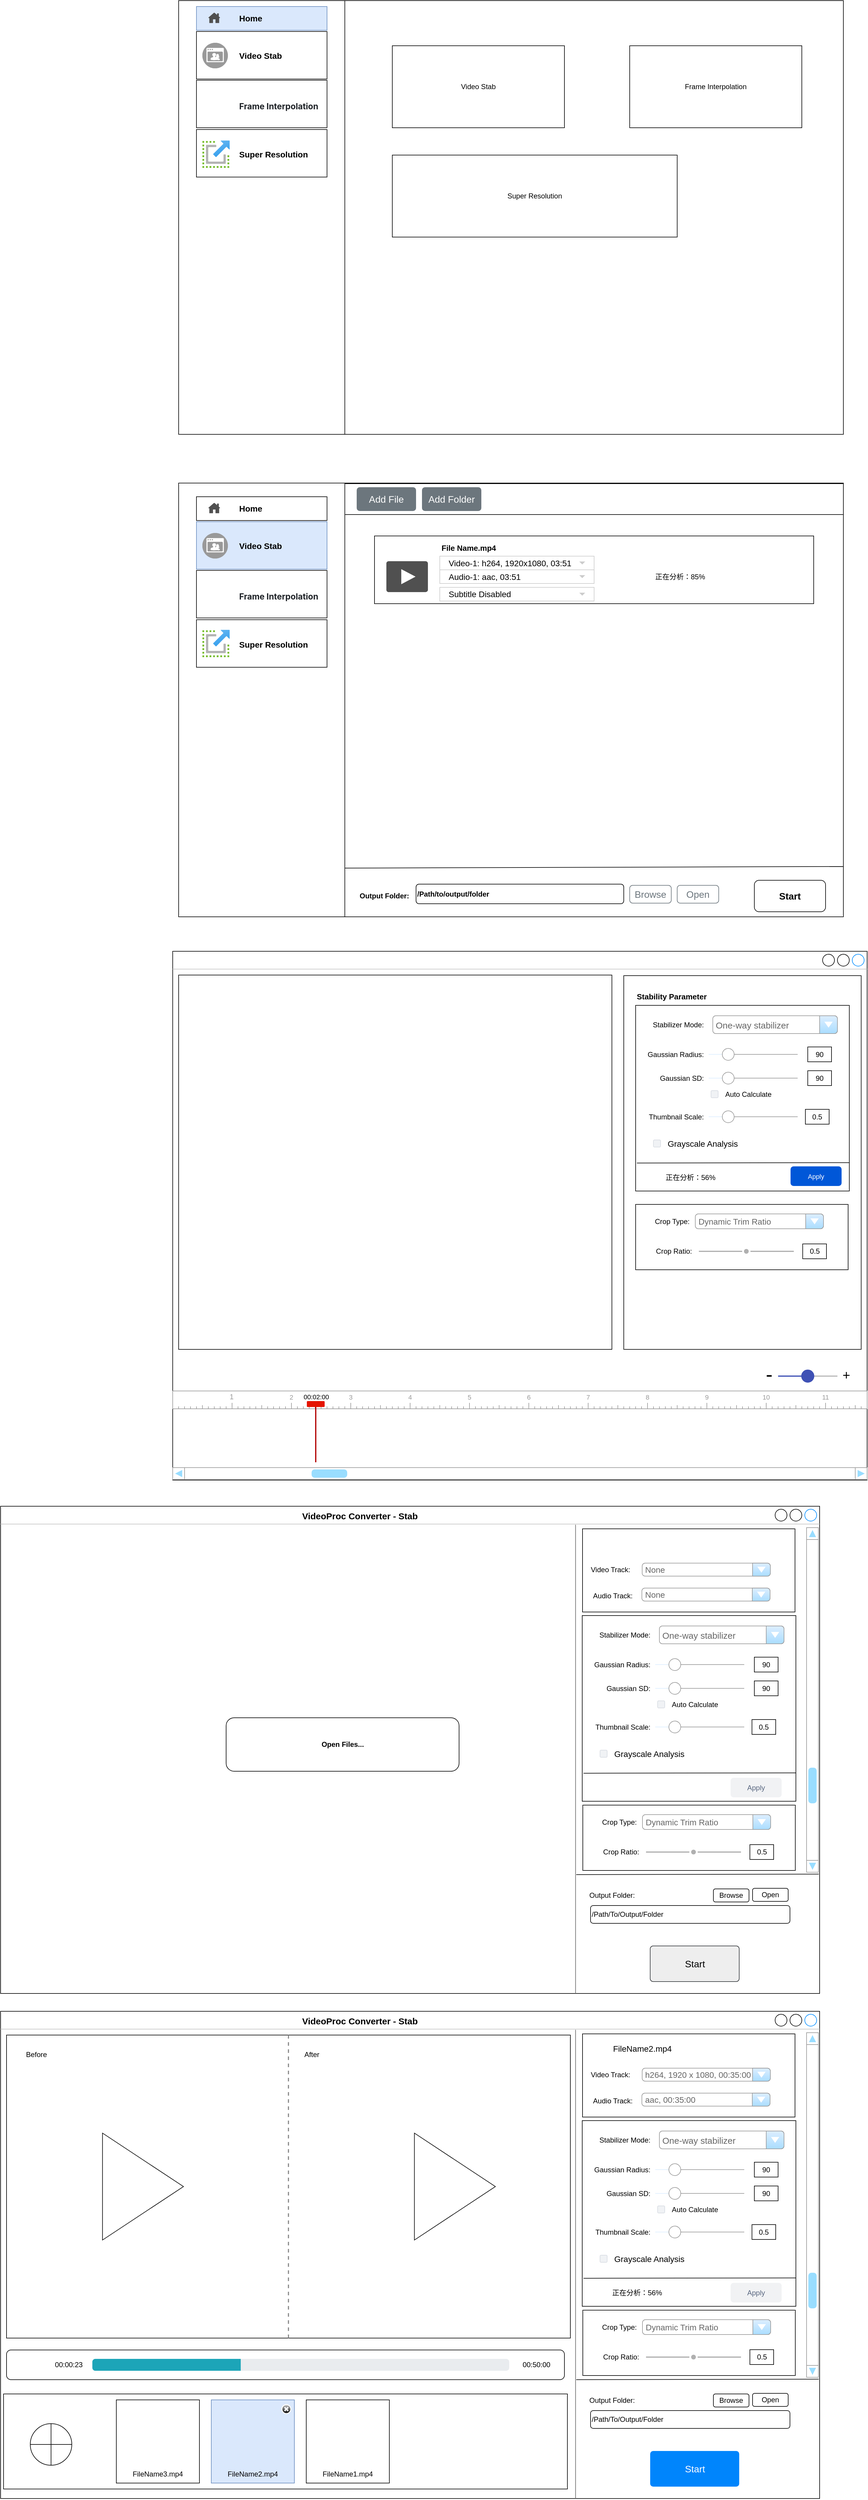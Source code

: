 <mxfile version="21.3.2" type="github">
  <diagram id="Ab-sKXFEaYm4plngSUeg" name="Page-1">
    <mxGraphModel dx="1790" dy="1192" grid="1" gridSize="10" guides="1" tooltips="1" connect="1" arrows="1" fold="1" page="1" pageScale="1" pageWidth="850" pageHeight="1100" math="0" shadow="0">
      <root>
        <mxCell id="0" />
        <mxCell id="1" parent="0" />
        <mxCell id="s8XICcNmrmjAOdbEo4fM-9" value="" style="strokeWidth=1;shadow=0;dashed=0;align=center;html=1;shape=mxgraph.mockup.containers.window;align=left;verticalAlign=top;spacingLeft=8;strokeColor2=#008cff;strokeColor3=#c4c4c4;fontColor=#666666;mainText=;fontSize=17;labelBackgroundColor=none;whiteSpace=wrap;" parent="1" vertex="1">
          <mxGeometry x="440" y="1620" width="1170" height="890" as="geometry" />
        </mxCell>
        <mxCell id="ieu4cb_8tg2tb4iUZJ9E-39" value="" style="group" parent="1" vertex="1" connectable="0">
          <mxGeometry x="450" y="20" width="1120" height="730" as="geometry" />
        </mxCell>
        <mxCell id="A-cPtb-7SZQgboOlziiO-1" value="" style="rounded=0;whiteSpace=wrap;html=1;" parent="ieu4cb_8tg2tb4iUZJ9E-39" vertex="1">
          <mxGeometry width="1120" height="730" as="geometry" />
        </mxCell>
        <mxCell id="A-cPtb-7SZQgboOlziiO-2" value="" style="endArrow=none;html=1;rounded=0;entryX=0.25;entryY=0;entryDx=0;entryDy=0;exitX=0.25;exitY=1;exitDx=0;exitDy=0;" parent="ieu4cb_8tg2tb4iUZJ9E-39" source="A-cPtb-7SZQgboOlziiO-1" target="A-cPtb-7SZQgboOlziiO-1" edge="1">
          <mxGeometry width="50" height="50" relative="1" as="geometry">
            <mxPoint x="-190" y="240" as="sourcePoint" />
            <mxPoint x="-140" y="190" as="targetPoint" />
          </mxGeometry>
        </mxCell>
        <mxCell id="ieu4cb_8tg2tb4iUZJ9E-1" value="" style="group" parent="ieu4cb_8tg2tb4iUZJ9E-39" vertex="1" connectable="0">
          <mxGeometry x="30" y="52" width="220" height="80" as="geometry" />
        </mxCell>
        <mxCell id="A-cPtb-7SZQgboOlziiO-35" value="" style="rounded=0;whiteSpace=wrap;html=1;" parent="ieu4cb_8tg2tb4iUZJ9E-1" vertex="1">
          <mxGeometry width="220" height="80" as="geometry" />
        </mxCell>
        <mxCell id="A-cPtb-7SZQgboOlziiO-37" value="" style="fillColor=#999999;verticalLabelPosition=bottom;sketch=0;html=1;strokeColor=#ffffff;verticalAlign=top;align=center;points=[[0.145,0.145,0],[0.5,0,0],[0.855,0.145,0],[1,0.5,0],[0.855,0.855,0],[0.5,1,0],[0.145,0.855,0],[0,0.5,0]];pointerEvents=1;shape=mxgraph.cisco_safe.compositeIcon;bgIcon=ellipse;resIcon=mxgraph.cisco_safe.capability.video;" parent="ieu4cb_8tg2tb4iUZJ9E-1" vertex="1">
          <mxGeometry x="10" y="19" width="43" height="43" as="geometry" />
        </mxCell>
        <mxCell id="A-cPtb-7SZQgboOlziiO-38" value="Video Stab" style="text;strokeColor=none;fillColor=none;html=1;fontSize=14;fontStyle=1;verticalAlign=middle;align=left;" parent="ieu4cb_8tg2tb4iUZJ9E-1" vertex="1">
          <mxGeometry x="70" y="20.5" width="110" height="40" as="geometry" />
        </mxCell>
        <mxCell id="ieu4cb_8tg2tb4iUZJ9E-2" value="" style="group" parent="ieu4cb_8tg2tb4iUZJ9E-39" vertex="1" connectable="0">
          <mxGeometry x="30" y="134" width="220" height="80" as="geometry" />
        </mxCell>
        <mxCell id="ieu4cb_8tg2tb4iUZJ9E-3" value="" style="rounded=0;whiteSpace=wrap;html=1;" parent="ieu4cb_8tg2tb4iUZJ9E-2" vertex="1">
          <mxGeometry width="220" height="80" as="geometry" />
        </mxCell>
        <mxCell id="ieu4cb_8tg2tb4iUZJ9E-5" value="&lt;h2 style=&quot;box-sizing: border-box; margin-top: 24px; margin-bottom: 16px; line-height: 1.25; padding-bottom: 0.3em; border-bottom: 1px solid var(--color-border-muted); color: rgb(31, 35, 40); font-family: -apple-system, &amp;quot;system-ui&amp;quot;, &amp;quot;Segoe UI&amp;quot;, &amp;quot;Noto Sans&amp;quot;, Helvetica, Arial, sans-serif, &amp;quot;Apple Color Emoji&amp;quot;, &amp;quot;Segoe UI Emoji&amp;quot;; background-color: rgb(255, 255, 255); font-size: 14px;&quot; dir=&quot;auto&quot; tabindex=&quot;-1&quot;&gt;Frame Interpolation&lt;/h2&gt;" style="text;strokeColor=none;fillColor=none;html=1;fontSize=14;fontStyle=0;verticalAlign=middle;align=left;" parent="ieu4cb_8tg2tb4iUZJ9E-2" vertex="1">
          <mxGeometry x="70" y="20.5" width="140" height="40" as="geometry" />
        </mxCell>
        <mxCell id="nxmxWXDzwpeDS3cv6FxE-2" value="" style="shape=image;html=1;verticalAlign=top;verticalLabelPosition=bottom;labelBackgroundColor=#ffffff;imageAspect=0;aspect=fixed;image=https://cdn2.iconfinder.com/data/icons/crystalproject/22x22/actions/frame_formula.png" parent="ieu4cb_8tg2tb4iUZJ9E-2" vertex="1">
          <mxGeometry x="10" y="20.5" width="50" height="50" as="geometry" />
        </mxCell>
        <mxCell id="ieu4cb_8tg2tb4iUZJ9E-6" value="" style="group" parent="ieu4cb_8tg2tb4iUZJ9E-39" vertex="1" connectable="0">
          <mxGeometry x="30" y="218" width="220" height="80" as="geometry" />
        </mxCell>
        <mxCell id="ieu4cb_8tg2tb4iUZJ9E-7" value="" style="rounded=0;whiteSpace=wrap;html=1;" parent="ieu4cb_8tg2tb4iUZJ9E-6" vertex="1">
          <mxGeometry y="-1" width="220" height="80" as="geometry" />
        </mxCell>
        <mxCell id="ieu4cb_8tg2tb4iUZJ9E-9" value="Super Resolution" style="text;strokeColor=none;fillColor=none;html=1;fontSize=14;fontStyle=1;verticalAlign=middle;align=left;" parent="ieu4cb_8tg2tb4iUZJ9E-6" vertex="1">
          <mxGeometry x="70" y="20.5" width="110" height="40" as="geometry" />
        </mxCell>
        <mxCell id="nxmxWXDzwpeDS3cv6FxE-3" value="" style="image;aspect=fixed;html=1;points=[];align=center;fontSize=12;image=img/lib/azure2/general/Scale.svg;" parent="ieu4cb_8tg2tb4iUZJ9E-6" vertex="1">
          <mxGeometry x="10" y="17.5" width="46" height="46" as="geometry" />
        </mxCell>
        <mxCell id="ieu4cb_8tg2tb4iUZJ9E-10" value="" style="group;fillColor=#dae8fc;strokeColor=#6c8ebf;" parent="ieu4cb_8tg2tb4iUZJ9E-39" vertex="1" connectable="0">
          <mxGeometry x="30" y="10" width="220" height="40" as="geometry" />
        </mxCell>
        <mxCell id="ieu4cb_8tg2tb4iUZJ9E-11" value="" style="rounded=0;whiteSpace=wrap;html=1;fillColor=#dae8fc;strokeColor=#6c8ebf;" parent="ieu4cb_8tg2tb4iUZJ9E-10" vertex="1">
          <mxGeometry width="220" height="40" as="geometry" />
        </mxCell>
        <mxCell id="ieu4cb_8tg2tb4iUZJ9E-13" value="Home" style="text;strokeColor=none;fillColor=none;html=1;fontSize=14;fontStyle=1;verticalAlign=middle;align=left;" parent="ieu4cb_8tg2tb4iUZJ9E-10" vertex="1">
          <mxGeometry x="70" y="10.25" width="110" height="20" as="geometry" />
        </mxCell>
        <mxCell id="ieu4cb_8tg2tb4iUZJ9E-14" value="" style="sketch=0;pointerEvents=1;shadow=0;dashed=0;html=1;strokeColor=none;fillColor=#505050;labelPosition=center;verticalLabelPosition=bottom;verticalAlign=top;outlineConnect=0;align=center;shape=mxgraph.office.concepts.home;" parent="ieu4cb_8tg2tb4iUZJ9E-10" vertex="1">
          <mxGeometry x="20" y="10.25" width="20" height="17.5" as="geometry" />
        </mxCell>
        <mxCell id="ieu4cb_8tg2tb4iUZJ9E-15" value="Video Stab" style="rounded=0;whiteSpace=wrap;html=1;" parent="ieu4cb_8tg2tb4iUZJ9E-39" vertex="1">
          <mxGeometry x="360" y="76" width="290" height="138" as="geometry" />
        </mxCell>
        <mxCell id="ieu4cb_8tg2tb4iUZJ9E-16" value="Frame Interpolation" style="rounded=0;whiteSpace=wrap;html=1;" parent="ieu4cb_8tg2tb4iUZJ9E-39" vertex="1">
          <mxGeometry x="760" y="76" width="290" height="138" as="geometry" />
        </mxCell>
        <mxCell id="ieu4cb_8tg2tb4iUZJ9E-17" value="Super Resolution" style="rounded=0;whiteSpace=wrap;html=1;" parent="ieu4cb_8tg2tb4iUZJ9E-39" vertex="1">
          <mxGeometry x="360" y="260" width="480" height="138" as="geometry" />
        </mxCell>
        <mxCell id="ieu4cb_8tg2tb4iUZJ9E-40" value="" style="group;align=left;fontStyle=1" parent="1" vertex="1" connectable="0">
          <mxGeometry x="450" y="845" width="1120" height="730" as="geometry" />
        </mxCell>
        <mxCell id="ieu4cb_8tg2tb4iUZJ9E-41" value="" style="rounded=0;whiteSpace=wrap;html=1;" parent="ieu4cb_8tg2tb4iUZJ9E-40" vertex="1">
          <mxGeometry y="-13" width="1120" height="730" as="geometry" />
        </mxCell>
        <mxCell id="ieu4cb_8tg2tb4iUZJ9E-42" value="" style="endArrow=none;html=1;rounded=0;entryX=0.25;entryY=0;entryDx=0;entryDy=0;exitX=0.25;exitY=1;exitDx=0;exitDy=0;" parent="ieu4cb_8tg2tb4iUZJ9E-40" source="ieu4cb_8tg2tb4iUZJ9E-41" target="ieu4cb_8tg2tb4iUZJ9E-41" edge="1">
          <mxGeometry width="50" height="50" relative="1" as="geometry">
            <mxPoint x="-190" y="240" as="sourcePoint" />
            <mxPoint x="-140" y="190" as="targetPoint" />
          </mxGeometry>
        </mxCell>
        <mxCell id="ieu4cb_8tg2tb4iUZJ9E-43" value="" style="group" parent="ieu4cb_8tg2tb4iUZJ9E-40" vertex="1" connectable="0">
          <mxGeometry x="30" y="52" width="220" height="80" as="geometry" />
        </mxCell>
        <mxCell id="ieu4cb_8tg2tb4iUZJ9E-44" value="" style="rounded=0;whiteSpace=wrap;html=1;fillColor=#dae8fc;strokeColor=#6c8ebf;" parent="ieu4cb_8tg2tb4iUZJ9E-43" vertex="1">
          <mxGeometry width="220" height="80" as="geometry" />
        </mxCell>
        <mxCell id="ieu4cb_8tg2tb4iUZJ9E-45" value="" style="fillColor=#999999;verticalLabelPosition=bottom;sketch=0;html=1;strokeColor=#ffffff;verticalAlign=top;align=center;points=[[0.145,0.145,0],[0.5,0,0],[0.855,0.145,0],[1,0.5,0],[0.855,0.855,0],[0.5,1,0],[0.145,0.855,0],[0,0.5,0]];pointerEvents=1;shape=mxgraph.cisco_safe.compositeIcon;bgIcon=ellipse;resIcon=mxgraph.cisco_safe.capability.video;" parent="ieu4cb_8tg2tb4iUZJ9E-43" vertex="1">
          <mxGeometry x="10" y="19" width="43" height="43" as="geometry" />
        </mxCell>
        <mxCell id="ieu4cb_8tg2tb4iUZJ9E-46" value="Video Stab" style="text;strokeColor=none;fillColor=none;html=1;fontSize=14;fontStyle=1;verticalAlign=middle;align=left;" parent="ieu4cb_8tg2tb4iUZJ9E-43" vertex="1">
          <mxGeometry x="70" y="20.5" width="110" height="40" as="geometry" />
        </mxCell>
        <mxCell id="ieu4cb_8tg2tb4iUZJ9E-47" value="" style="group" parent="ieu4cb_8tg2tb4iUZJ9E-40" vertex="1" connectable="0">
          <mxGeometry x="30" y="134" width="220" height="80" as="geometry" />
        </mxCell>
        <mxCell id="ieu4cb_8tg2tb4iUZJ9E-48" value="" style="rounded=0;whiteSpace=wrap;html=1;" parent="ieu4cb_8tg2tb4iUZJ9E-47" vertex="1">
          <mxGeometry width="220" height="80" as="geometry" />
        </mxCell>
        <mxCell id="ieu4cb_8tg2tb4iUZJ9E-50" value="&lt;h2 style=&quot;box-sizing: border-box; margin-top: 24px; margin-bottom: 16px; line-height: 1.25; padding-bottom: 0.3em; border-bottom: 1px solid var(--color-border-muted); color: rgb(31, 35, 40); font-family: -apple-system, &amp;quot;system-ui&amp;quot;, &amp;quot;Segoe UI&amp;quot;, &amp;quot;Noto Sans&amp;quot;, Helvetica, Arial, sans-serif, &amp;quot;Apple Color Emoji&amp;quot;, &amp;quot;Segoe UI Emoji&amp;quot;; background-color: rgb(255, 255, 255); font-size: 14px;&quot; dir=&quot;auto&quot; tabindex=&quot;-1&quot;&gt;Frame Interpolation&lt;/h2&gt;" style="text;strokeColor=none;fillColor=none;html=1;fontSize=14;fontStyle=0;verticalAlign=middle;align=left;" parent="ieu4cb_8tg2tb4iUZJ9E-47" vertex="1">
          <mxGeometry x="70" y="20.5" width="140" height="40" as="geometry" />
        </mxCell>
        <mxCell id="nxmxWXDzwpeDS3cv6FxE-8" value="" style="shape=image;html=1;verticalAlign=top;verticalLabelPosition=bottom;labelBackgroundColor=#ffffff;imageAspect=0;aspect=fixed;image=https://cdn2.iconfinder.com/data/icons/crystalproject/22x22/actions/frame_formula.png" parent="ieu4cb_8tg2tb4iUZJ9E-47" vertex="1">
          <mxGeometry x="10" y="15.5" width="50" height="50" as="geometry" />
        </mxCell>
        <mxCell id="ieu4cb_8tg2tb4iUZJ9E-51" value="" style="group" parent="ieu4cb_8tg2tb4iUZJ9E-40" vertex="1" connectable="0">
          <mxGeometry x="30" y="218" width="220" height="80" as="geometry" />
        </mxCell>
        <mxCell id="ieu4cb_8tg2tb4iUZJ9E-52" value="" style="rounded=0;whiteSpace=wrap;html=1;" parent="ieu4cb_8tg2tb4iUZJ9E-51" vertex="1">
          <mxGeometry y="-1" width="220" height="80" as="geometry" />
        </mxCell>
        <mxCell id="ieu4cb_8tg2tb4iUZJ9E-54" value="Super Resolution" style="text;strokeColor=none;fillColor=none;html=1;fontSize=14;fontStyle=1;verticalAlign=middle;align=left;" parent="ieu4cb_8tg2tb4iUZJ9E-51" vertex="1">
          <mxGeometry x="70" y="20.5" width="110" height="40" as="geometry" />
        </mxCell>
        <mxCell id="nxmxWXDzwpeDS3cv6FxE-9" value="" style="image;aspect=fixed;html=1;points=[];align=center;fontSize=12;image=img/lib/azure2/general/Scale.svg;" parent="ieu4cb_8tg2tb4iUZJ9E-51" vertex="1">
          <mxGeometry x="10" y="16" width="46" height="46" as="geometry" />
        </mxCell>
        <mxCell id="ieu4cb_8tg2tb4iUZJ9E-55" value="" style="group;" parent="ieu4cb_8tg2tb4iUZJ9E-40" vertex="1" connectable="0">
          <mxGeometry x="30" y="10" width="220" height="40" as="geometry" />
        </mxCell>
        <mxCell id="ieu4cb_8tg2tb4iUZJ9E-56" value="" style="rounded=0;whiteSpace=wrap;html=1;" parent="ieu4cb_8tg2tb4iUZJ9E-55" vertex="1">
          <mxGeometry width="220" height="40" as="geometry" />
        </mxCell>
        <mxCell id="ieu4cb_8tg2tb4iUZJ9E-57" value="Home" style="text;strokeColor=none;fillColor=none;html=1;fontSize=14;fontStyle=1;verticalAlign=middle;align=left;" parent="ieu4cb_8tg2tb4iUZJ9E-55" vertex="1">
          <mxGeometry x="70" y="10.25" width="110" height="20" as="geometry" />
        </mxCell>
        <mxCell id="ieu4cb_8tg2tb4iUZJ9E-58" value="" style="sketch=0;pointerEvents=1;shadow=0;dashed=0;html=1;strokeColor=none;fillColor=#505050;labelPosition=center;verticalLabelPosition=bottom;verticalAlign=top;outlineConnect=0;align=center;shape=mxgraph.office.concepts.home;" parent="ieu4cb_8tg2tb4iUZJ9E-55" vertex="1">
          <mxGeometry x="20" y="10.25" width="20" height="17.5" as="geometry" />
        </mxCell>
        <mxCell id="ieu4cb_8tg2tb4iUZJ9E-59" value="" style="rounded=0;whiteSpace=wrap;html=1;" parent="ieu4cb_8tg2tb4iUZJ9E-40" vertex="1">
          <mxGeometry x="330" y="76" width="740" height="114" as="geometry" />
        </mxCell>
        <mxCell id="ieu4cb_8tg2tb4iUZJ9E-69" value="" style="endArrow=none;html=1;rounded=0;entryX=1;entryY=0.884;entryDx=0;entryDy=0;entryPerimeter=0;" parent="ieu4cb_8tg2tb4iUZJ9E-40" target="ieu4cb_8tg2tb4iUZJ9E-41" edge="1">
          <mxGeometry width="50" height="50" relative="1" as="geometry">
            <mxPoint x="280" y="635" as="sourcePoint" />
            <mxPoint x="620" y="550" as="targetPoint" />
          </mxGeometry>
        </mxCell>
        <mxCell id="ieu4cb_8tg2tb4iUZJ9E-70" value="&lt;b&gt;/Path/to/output/folder&lt;/b&gt;" style="rounded=1;whiteSpace=wrap;html=1;align=left;" parent="ieu4cb_8tg2tb4iUZJ9E-40" vertex="1">
          <mxGeometry x="400" y="662" width="350" height="33" as="geometry" />
        </mxCell>
        <mxCell id="ieu4cb_8tg2tb4iUZJ9E-71" value="Output Folder:" style="text;align=left;fontStyle=1;verticalAlign=middle;spacingLeft=3;spacingRight=3;strokeColor=none;rotatable=0;points=[[0,0.5],[1,0.5]];portConstraint=eastwest;html=1;" parent="ieu4cb_8tg2tb4iUZJ9E-40" vertex="1">
          <mxGeometry x="300" y="669" width="80" height="26" as="geometry" />
        </mxCell>
        <mxCell id="ieu4cb_8tg2tb4iUZJ9E-72" value="Start" style="rounded=1;whiteSpace=wrap;html=1;fontStyle=1;fontSize=16;" parent="ieu4cb_8tg2tb4iUZJ9E-40" vertex="1">
          <mxGeometry x="970" y="655.5" width="120" height="53" as="geometry" />
        </mxCell>
        <mxCell id="ieu4cb_8tg2tb4iUZJ9E-63" value="&lt;b&gt;File Name.mp4&lt;/b&gt;" style="text;strokeColor=none;fillColor=none;html=1;fontSize=13;fontStyle=0;verticalAlign=middle;align=left;" parent="ieu4cb_8tg2tb4iUZJ9E-40" vertex="1">
          <mxGeometry x="441" y="81" width="150" height="30" as="geometry" />
        </mxCell>
        <mxCell id="ieu4cb_8tg2tb4iUZJ9E-73" value="" style="sketch=0;pointerEvents=1;shadow=0;dashed=0;html=1;strokeColor=none;fillColor=#505050;labelPosition=center;verticalLabelPosition=bottom;verticalAlign=top;outlineConnect=0;align=center;shape=mxgraph.office.concepts.video_play;" parent="ieu4cb_8tg2tb4iUZJ9E-40" vertex="1">
          <mxGeometry x="350" y="118.5" width="70" height="52" as="geometry" />
        </mxCell>
        <mxCell id="nxmxWXDzwpeDS3cv6FxE-10" value="Open" style="html=1;shadow=0;dashed=0;shape=mxgraph.bootstrap.rrect;rSize=5;strokeColor=#6C767D;strokeWidth=1;fillColor=none;fontColor=#6C767D;whiteSpace=wrap;align=center;verticalAlign=middle;spacingLeft=0;fontStyle=0;fontSize=16;spacing=5;" parent="ieu4cb_8tg2tb4iUZJ9E-40" vertex="1">
          <mxGeometry x="840" y="664" width="70" height="30" as="geometry" />
        </mxCell>
        <mxCell id="nxmxWXDzwpeDS3cv6FxE-12" value="" style="dashed=0;align=left;fontSize=12;shape=rect;fillColor=#ffffff;strokeColor=#cccccc;whiteSpace=wrap;html=1;" parent="ieu4cb_8tg2tb4iUZJ9E-40" vertex="1">
          <mxGeometry x="440" y="110" width="260" height="23" as="geometry" />
        </mxCell>
        <mxCell id="nxmxWXDzwpeDS3cv6FxE-13" value="Video-1: h264, 1920x1080, 03:51" style="text;fontColor=#000000;verticalAlign=middle;spacingLeft=13;fontSize=14;whiteSpace=wrap;html=1;align=left;" parent="nxmxWXDzwpeDS3cv6FxE-12" vertex="1">
          <mxGeometry width="260" height="23" as="geometry" />
        </mxCell>
        <mxCell id="nxmxWXDzwpeDS3cv6FxE-14" value="" style="dashed=0;html=1;shape=mxgraph.gmdl.triangle;fillColor=#cccccc;strokeColor=none;" parent="nxmxWXDzwpeDS3cv6FxE-12" vertex="1">
          <mxGeometry x="1" y="0.5" width="10" height="5" relative="1" as="geometry">
            <mxPoint x="-25" y="-2.5" as="offset" />
          </mxGeometry>
        </mxCell>
        <mxCell id="nxmxWXDzwpeDS3cv6FxE-15" value="" style="dashed=0;align=left;fontSize=12;shape=rect;fillColor=#ffffff;strokeColor=#cccccc;whiteSpace=wrap;html=1;" parent="ieu4cb_8tg2tb4iUZJ9E-40" vertex="1">
          <mxGeometry x="440" y="133" width="260" height="23" as="geometry" />
        </mxCell>
        <mxCell id="nxmxWXDzwpeDS3cv6FxE-16" value="Audio-1: aac, 03:51" style="text;fontColor=#000000;verticalAlign=middle;spacingLeft=13;fontSize=14;whiteSpace=wrap;html=1;align=left;" parent="nxmxWXDzwpeDS3cv6FxE-15" vertex="1">
          <mxGeometry width="260" height="23" as="geometry" />
        </mxCell>
        <mxCell id="nxmxWXDzwpeDS3cv6FxE-17" value="" style="dashed=0;html=1;shape=mxgraph.gmdl.triangle;fillColor=#cccccc;strokeColor=none;" parent="nxmxWXDzwpeDS3cv6FxE-15" vertex="1">
          <mxGeometry x="1" y="0.5" width="10" height="5" relative="1" as="geometry">
            <mxPoint x="-25" y="-2.5" as="offset" />
          </mxGeometry>
        </mxCell>
        <mxCell id="nxmxWXDzwpeDS3cv6FxE-18" value="" style="dashed=0;align=left;fontSize=12;shape=rect;fillColor=#ffffff;strokeColor=#cccccc;whiteSpace=wrap;html=1;" parent="ieu4cb_8tg2tb4iUZJ9E-40" vertex="1">
          <mxGeometry x="440" y="162.5" width="260" height="23" as="geometry" />
        </mxCell>
        <mxCell id="nxmxWXDzwpeDS3cv6FxE-19" value="Subtitle Disabled" style="text;fontColor=#000000;verticalAlign=middle;spacingLeft=13;fontSize=14;whiteSpace=wrap;html=1;align=left;" parent="nxmxWXDzwpeDS3cv6FxE-18" vertex="1">
          <mxGeometry width="260" height="23" as="geometry" />
        </mxCell>
        <mxCell id="nxmxWXDzwpeDS3cv6FxE-20" value="" style="dashed=0;html=1;shape=mxgraph.gmdl.triangle;fillColor=#cccccc;strokeColor=none;" parent="nxmxWXDzwpeDS3cv6FxE-18" vertex="1">
          <mxGeometry x="1" y="0.5" width="10" height="5" relative="1" as="geometry">
            <mxPoint x="-25" y="-2.5" as="offset" />
          </mxGeometry>
        </mxCell>
        <mxCell id="nxmxWXDzwpeDS3cv6FxE-49" value="" style="rounded=0;whiteSpace=wrap;html=1;" parent="ieu4cb_8tg2tb4iUZJ9E-40" vertex="1">
          <mxGeometry x="280" y="-12" width="840" height="52" as="geometry" />
        </mxCell>
        <mxCell id="nxmxWXDzwpeDS3cv6FxE-51" value="Add File" style="html=1;shadow=0;dashed=0;shape=mxgraph.bootstrap.rrect;rSize=5;strokeColor=none;strokeWidth=1;fillColor=#6C767D;fontColor=#FFFFFF;whiteSpace=wrap;align=center;verticalAlign=middle;spacingLeft=0;fontStyle=0;fontSize=16;spacing=5;" parent="ieu4cb_8tg2tb4iUZJ9E-40" vertex="1">
          <mxGeometry x="300" y="-6" width="100" height="40" as="geometry" />
        </mxCell>
        <mxCell id="s8XICcNmrmjAOdbEo4fM-1" value="" style="shape=image;html=1;verticalAlign=top;verticalLabelPosition=bottom;labelBackgroundColor=#ffffff;imageAspect=0;aspect=fixed;image=https://cdn0.iconfinder.com/data/icons/google-material-design-3-0/48/ic_play_arrow_48px-128.png" parent="ieu4cb_8tg2tb4iUZJ9E-40" vertex="1">
          <mxGeometry x="960" y="92.5" width="81" height="81" as="geometry" />
        </mxCell>
        <mxCell id="s8XICcNmrmjAOdbEo4fM-4" value="正在分析：85%" style="text;html=1;strokeColor=none;fillColor=none;align=center;verticalAlign=middle;whiteSpace=wrap;rounded=0;" parent="ieu4cb_8tg2tb4iUZJ9E-40" vertex="1">
          <mxGeometry x="790" y="129.5" width="110" height="30" as="geometry" />
        </mxCell>
        <mxCell id="s8XICcNmrmjAOdbEo4fM-10" value="Add Folder" style="html=1;shadow=0;dashed=0;shape=mxgraph.bootstrap.rrect;rSize=5;strokeColor=none;strokeWidth=1;fillColor=#6C767D;fontColor=#FFFFFF;whiteSpace=wrap;align=center;verticalAlign=middle;spacingLeft=0;fontStyle=0;fontSize=16;spacing=5;" parent="ieu4cb_8tg2tb4iUZJ9E-40" vertex="1">
          <mxGeometry x="410" y="-6" width="100" height="40" as="geometry" />
        </mxCell>
        <mxCell id="s8XICcNmrmjAOdbEo4fM-12" value="Browse" style="html=1;shadow=0;dashed=0;shape=mxgraph.bootstrap.rrect;rSize=5;strokeColor=#6C767D;strokeWidth=1;fillColor=none;fontColor=#6C767D;whiteSpace=wrap;align=center;verticalAlign=middle;spacingLeft=0;fontStyle=0;fontSize=16;spacing=5;" parent="ieu4cb_8tg2tb4iUZJ9E-40" vertex="1">
          <mxGeometry x="760" y="664" width="70" height="30" as="geometry" />
        </mxCell>
        <mxCell id="nxmxWXDzwpeDS3cv6FxE-24" value="" style="rounded=0;whiteSpace=wrap;html=1;" parent="1" vertex="1">
          <mxGeometry x="440" y="2360" width="1170" height="150" as="geometry" />
        </mxCell>
        <mxCell id="nxmxWXDzwpeDS3cv6FxE-26" value="1" style="strokeWidth=1;shadow=0;dashed=0;align=center;html=1;shape=mxgraph.mockup.misc.ruler2;dx=100;rulerOrient=down;unitSize=10;fontColor=#999999;spacingLeft=96;align=left;verticalAlign=middle;spacingBottom=10;spacingTop=0;spacingRight=0;spacing=0;strokeColor=#999999;" parent="1" vertex="1">
          <mxGeometry x="440" y="2360" width="1170" height="30" as="geometry" />
        </mxCell>
        <mxCell id="nxmxWXDzwpeDS3cv6FxE-27" value="" style="shape=image;html=1;verticalAlign=top;verticalLabelPosition=bottom;labelBackgroundColor=#ffffff;imageAspect=0;aspect=fixed;image=https://cdn2.iconfinder.com/data/icons/crystalproject/32x32/actions/thumbnail.png" parent="1" vertex="1">
          <mxGeometry x="440" y="2395" width="100" height="100" as="geometry" />
        </mxCell>
        <mxCell id="nxmxWXDzwpeDS3cv6FxE-28" value="" style="shape=image;html=1;verticalAlign=top;verticalLabelPosition=bottom;labelBackgroundColor=#ffffff;imageAspect=0;aspect=fixed;image=https://cdn2.iconfinder.com/data/icons/crystalproject/32x32/actions/thumbnail.png" parent="1" vertex="1">
          <mxGeometry x="540" y="2395" width="100" height="100" as="geometry" />
        </mxCell>
        <mxCell id="nxmxWXDzwpeDS3cv6FxE-29" value="" style="shape=image;html=1;verticalAlign=top;verticalLabelPosition=bottom;labelBackgroundColor=#ffffff;imageAspect=0;aspect=fixed;image=https://cdn2.iconfinder.com/data/icons/crystalproject/32x32/actions/thumbnail.png" parent="1" vertex="1">
          <mxGeometry x="640" y="2395" width="100" height="100" as="geometry" />
        </mxCell>
        <mxCell id="nxmxWXDzwpeDS3cv6FxE-30" value="" style="shape=image;html=1;verticalAlign=top;verticalLabelPosition=bottom;labelBackgroundColor=#ffffff;imageAspect=0;aspect=fixed;image=https://cdn2.iconfinder.com/data/icons/crystalproject/32x32/actions/thumbnail.png" parent="1" vertex="1">
          <mxGeometry x="740" y="2395" width="100" height="100" as="geometry" />
        </mxCell>
        <mxCell id="nxmxWXDzwpeDS3cv6FxE-31" value="" style="shape=image;html=1;verticalAlign=top;verticalLabelPosition=bottom;labelBackgroundColor=#ffffff;imageAspect=0;aspect=fixed;image=https://cdn2.iconfinder.com/data/icons/crystalproject/32x32/actions/thumbnail.png" parent="1" vertex="1">
          <mxGeometry x="840" y="2395" width="100" height="100" as="geometry" />
        </mxCell>
        <mxCell id="nxmxWXDzwpeDS3cv6FxE-32" value="" style="shape=image;html=1;verticalAlign=top;verticalLabelPosition=bottom;labelBackgroundColor=#ffffff;imageAspect=0;aspect=fixed;image=https://cdn2.iconfinder.com/data/icons/crystalproject/32x32/actions/thumbnail.png" parent="1" vertex="1">
          <mxGeometry x="940" y="2395" width="100" height="100" as="geometry" />
        </mxCell>
        <mxCell id="nxmxWXDzwpeDS3cv6FxE-33" value="" style="shape=image;html=1;verticalAlign=top;verticalLabelPosition=bottom;labelBackgroundColor=#ffffff;imageAspect=0;aspect=fixed;image=https://cdn2.iconfinder.com/data/icons/crystalproject/32x32/actions/thumbnail.png" parent="1" vertex="1">
          <mxGeometry x="1040" y="2395" width="100" height="100" as="geometry" />
        </mxCell>
        <mxCell id="nxmxWXDzwpeDS3cv6FxE-34" value="" style="shape=image;html=1;verticalAlign=top;verticalLabelPosition=bottom;labelBackgroundColor=#ffffff;imageAspect=0;aspect=fixed;image=https://cdn2.iconfinder.com/data/icons/crystalproject/32x32/actions/thumbnail.png" parent="1" vertex="1">
          <mxGeometry x="1140" y="2395" width="100" height="100" as="geometry" />
        </mxCell>
        <mxCell id="nxmxWXDzwpeDS3cv6FxE-35" value="" style="shape=image;html=1;verticalAlign=top;verticalLabelPosition=bottom;labelBackgroundColor=#ffffff;imageAspect=0;aspect=fixed;image=https://cdn2.iconfinder.com/data/icons/crystalproject/32x32/actions/thumbnail.png" parent="1" vertex="1">
          <mxGeometry x="1240" y="2395" width="100" height="100" as="geometry" />
        </mxCell>
        <mxCell id="nxmxWXDzwpeDS3cv6FxE-36" value="" style="shape=image;html=1;verticalAlign=top;verticalLabelPosition=bottom;labelBackgroundColor=#ffffff;imageAspect=0;aspect=fixed;image=https://cdn2.iconfinder.com/data/icons/crystalproject/32x32/actions/thumbnail.png" parent="1" vertex="1">
          <mxGeometry x="1340" y="2395" width="100" height="100" as="geometry" />
        </mxCell>
        <mxCell id="nxmxWXDzwpeDS3cv6FxE-37" value="" style="shape=image;html=1;verticalAlign=top;verticalLabelPosition=bottom;labelBackgroundColor=#ffffff;imageAspect=0;aspect=fixed;image=https://cdn2.iconfinder.com/data/icons/crystalproject/32x32/actions/thumbnail.png" parent="1" vertex="1">
          <mxGeometry x="1440" y="2395" width="100" height="100" as="geometry" />
        </mxCell>
        <mxCell id="nxmxWXDzwpeDS3cv6FxE-39" value="" style="verticalLabelPosition=bottom;shadow=0;dashed=0;align=center;html=1;verticalAlign=top;strokeWidth=1;shape=mxgraph.mockup.navigation.scrollBar;strokeColor=#999999;barPos=20;fillColor2=#99ddff;strokeColor2=none;" parent="1" vertex="1">
          <mxGeometry x="440" y="2489" width="1170" height="20" as="geometry" />
        </mxCell>
        <mxCell id="nxmxWXDzwpeDS3cv6FxE-43" value="" style="shape=image;html=1;verticalAlign=top;verticalLabelPosition=bottom;labelBackgroundColor=#ffffff;imageAspect=0;aspect=fixed;image=https://cdn4.iconfinder.com/data/icons/ionicons/512/icon-ios7-play-128.png" parent="1" vertex="1">
          <mxGeometry x="864" y="2300.51" width="52" height="52" as="geometry" />
        </mxCell>
        <mxCell id="nxmxWXDzwpeDS3cv6FxE-45" value="" style="shape=image;html=1;verticalAlign=top;verticalLabelPosition=bottom;labelBackgroundColor=#ffffff;imageAspect=0;aspect=fixed;image=https://cdn4.iconfinder.com/data/icons/arrows-set-12/512/previous-128.png" parent="1" vertex="1">
          <mxGeometry x="800" y="2313.88" width="25.25" height="25.25" as="geometry" />
        </mxCell>
        <mxCell id="nxmxWXDzwpeDS3cv6FxE-46" value="" style="shape=image;html=1;verticalAlign=top;verticalLabelPosition=bottom;labelBackgroundColor=#ffffff;imageAspect=0;aspect=fixed;image=https://cdn3.iconfinder.com/data/icons/arrow-outline-8/32/right_4_1-128.png" parent="1" vertex="1">
          <mxGeometry x="930" y="2308" width="37" height="37" as="geometry" />
        </mxCell>
        <mxCell id="nxmxWXDzwpeDS3cv6FxE-53" value="" style="dashed=0;verticalLabelPosition=bottom;verticalAlign=top;align=center;shape=mxgraph.gmdl.slider2;barPos=50;strokeColor=#3F51B5;opacity=100;strokeWidth=2;fillColor=#3F51B5;handleSize=20;shadow=0;html=1;" parent="1" vertex="1">
          <mxGeometry x="1460" y="2325" width="100" height="20" as="geometry" />
        </mxCell>
        <mxCell id="s8XICcNmrmjAOdbEo4fM-16" value="" style="group" parent="1" vertex="1" connectable="0">
          <mxGeometry x="666" y="2380" width="30" height="100" as="geometry" />
        </mxCell>
        <mxCell id="s8XICcNmrmjAOdbEo4fM-14" value="" style="rounded=1;whiteSpace=wrap;html=1;fillColor=#e51400;fontColor=#ffffff;strokeColor=none;" parent="s8XICcNmrmjAOdbEo4fM-16" vertex="1">
          <mxGeometry y="-3" width="30" height="10" as="geometry" />
        </mxCell>
        <mxCell id="s8XICcNmrmjAOdbEo4fM-15" value="" style="endArrow=none;html=1;rounded=0;entryX=0.5;entryY=1;entryDx=0;entryDy=0;fillColor=#e51400;strokeColor=#B20000;strokeWidth=2;" parent="s8XICcNmrmjAOdbEo4fM-16" target="s8XICcNmrmjAOdbEo4fM-14" edge="1">
          <mxGeometry width="50" height="50" relative="1" as="geometry">
            <mxPoint x="15" y="100" as="sourcePoint" />
            <mxPoint x="54" y="60" as="targetPoint" />
          </mxGeometry>
        </mxCell>
        <mxCell id="iqYb2lhpn9kubGCA_jHs-60" value="" style="rounded=0;whiteSpace=wrap;html=1;" parent="1" vertex="1">
          <mxGeometry x="450" y="1660" width="730" height="630" as="geometry" />
        </mxCell>
        <mxCell id="nxmxWXDzwpeDS3cv6FxE-48" value="" style="shape=image;html=1;verticalAlign=top;verticalLabelPosition=bottom;labelBackgroundColor=#ffffff;imageAspect=0;aspect=fixed;image=https://cdn4.iconfinder.com/data/icons/ionicons/512/icon-ios7-play-outline-128.png" parent="1" vertex="1">
          <mxGeometry x="720" y="1790" width="270" height="270" as="geometry" />
        </mxCell>
        <mxCell id="iqYb2lhpn9kubGCA_jHs-55" value="" style="rounded=0;whiteSpace=wrap;html=1;" parent="1" vertex="1">
          <mxGeometry x="1200" y="1661" width="400" height="629" as="geometry" />
        </mxCell>
        <mxCell id="iqYb2lhpn9kubGCA_jHs-43" value="" style="group" parent="1" vertex="1" connectable="0">
          <mxGeometry x="1220" y="2046" width="358" height="110" as="geometry" />
        </mxCell>
        <mxCell id="iqYb2lhpn9kubGCA_jHs-37" value="" style="rounded=0;whiteSpace=wrap;html=1;" parent="iqYb2lhpn9kubGCA_jHs-43" vertex="1">
          <mxGeometry width="358" height="110" as="geometry" />
        </mxCell>
        <mxCell id="iqYb2lhpn9kubGCA_jHs-38" value="Crop Type:" style="text;html=1;strokeColor=none;fillColor=none;align=right;verticalAlign=middle;whiteSpace=wrap;rounded=0;" parent="iqYb2lhpn9kubGCA_jHs-43" vertex="1">
          <mxGeometry x="9.5" y="14" width="83" height="30" as="geometry" />
        </mxCell>
        <mxCell id="iqYb2lhpn9kubGCA_jHs-39" value="Dynamic Trim Ratio" style="strokeWidth=1;shadow=0;dashed=0;align=center;html=1;shape=mxgraph.mockup.forms.comboBox;strokeColor=#999999;fillColor=#ddeeff;align=left;fillColor2=#aaddff;mainText=;fontColor=#666666;fontSize=14;spacingLeft=3;" parent="iqYb2lhpn9kubGCA_jHs-43" vertex="1">
          <mxGeometry x="100.5" y="16" width="216" height="25" as="geometry" />
        </mxCell>
        <mxCell id="iqYb2lhpn9kubGCA_jHs-40" value="Crop Ratio:" style="text;html=1;strokeColor=none;fillColor=none;align=right;verticalAlign=middle;whiteSpace=wrap;rounded=0;" parent="iqYb2lhpn9kubGCA_jHs-43" vertex="1">
          <mxGeometry x="13.5" y="64" width="83" height="30" as="geometry" />
        </mxCell>
        <mxCell id="iqYb2lhpn9kubGCA_jHs-41" value="" style="dashed=0;verticalLabelPosition=bottom;verticalAlign=top;align=center;shape=mxgraph.gmdl.sliderDisabled2;strokeColor=#b0b0b0;strokeWidth=2;fillColor=#b0b0b0;handleSize=6;shadow=0;hPos=50;html=1;" parent="iqYb2lhpn9kubGCA_jHs-43" vertex="1">
          <mxGeometry x="106.5" y="69" width="160" height="20" as="geometry" />
        </mxCell>
        <mxCell id="iqYb2lhpn9kubGCA_jHs-42" value="0.5" style="rounded=0;whiteSpace=wrap;html=1;" parent="iqYb2lhpn9kubGCA_jHs-43" vertex="1">
          <mxGeometry x="281.5" y="66.5" width="40" height="25" as="geometry" />
        </mxCell>
        <mxCell id="iqYb2lhpn9kubGCA_jHs-54" value="" style="group" parent="1" vertex="1" connectable="0">
          <mxGeometry x="1220" y="1711" width="360" height="312.5" as="geometry" />
        </mxCell>
        <mxCell id="iqYb2lhpn9kubGCA_jHs-2" value="" style="rounded=0;whiteSpace=wrap;html=1;" parent="iqYb2lhpn9kubGCA_jHs-54" vertex="1">
          <mxGeometry width="360" height="312.5" as="geometry" />
        </mxCell>
        <mxCell id="iqYb2lhpn9kubGCA_jHs-3" value="Stabilizer Mode:" style="text;html=1;strokeColor=none;fillColor=none;align=right;verticalAlign=middle;whiteSpace=wrap;rounded=0;" parent="iqYb2lhpn9kubGCA_jHs-54" vertex="1">
          <mxGeometry x="12" y="17.5" width="105" height="30" as="geometry" />
        </mxCell>
        <mxCell id="iqYb2lhpn9kubGCA_jHs-7" value="Gaussian Radius:" style="text;html=1;strokeColor=none;fillColor=none;align=right;verticalAlign=middle;whiteSpace=wrap;rounded=0;" parent="iqYb2lhpn9kubGCA_jHs-54" vertex="1">
          <mxGeometry x="12" y="67.5" width="105" height="30" as="geometry" />
        </mxCell>
        <mxCell id="iqYb2lhpn9kubGCA_jHs-10" value="" style="verticalLabelPosition=bottom;shadow=0;dashed=0;align=center;html=1;verticalAlign=top;strokeWidth=1;shape=mxgraph.mockup.forms.horSlider;strokeColor=#999999;sliderStyle=basic;sliderPos=20;handleStyle=circle;fillColor2=#ddeeff;" parent="iqYb2lhpn9kubGCA_jHs-54" vertex="1">
          <mxGeometry x="123" y="67.5" width="150" height="30" as="geometry" />
        </mxCell>
        <mxCell id="iqYb2lhpn9kubGCA_jHs-11" value="90" style="rounded=0;whiteSpace=wrap;html=1;" parent="iqYb2lhpn9kubGCA_jHs-54" vertex="1">
          <mxGeometry x="290" y="70" width="40" height="25" as="geometry" />
        </mxCell>
        <mxCell id="iqYb2lhpn9kubGCA_jHs-12" value="Gaussian SD:" style="text;html=1;strokeColor=none;fillColor=none;align=right;verticalAlign=middle;whiteSpace=wrap;rounded=0;" parent="iqYb2lhpn9kubGCA_jHs-54" vertex="1">
          <mxGeometry x="12" y="107.5" width="105" height="30" as="geometry" />
        </mxCell>
        <mxCell id="iqYb2lhpn9kubGCA_jHs-13" value="" style="verticalLabelPosition=bottom;shadow=0;dashed=0;align=center;html=1;verticalAlign=top;strokeWidth=1;shape=mxgraph.mockup.forms.horSlider;strokeColor=#999999;sliderStyle=basic;sliderPos=20;handleStyle=circle;fillColor2=#ddeeff;" parent="iqYb2lhpn9kubGCA_jHs-54" vertex="1">
          <mxGeometry x="123" y="107.5" width="150" height="30" as="geometry" />
        </mxCell>
        <mxCell id="iqYb2lhpn9kubGCA_jHs-14" value="90" style="rounded=0;whiteSpace=wrap;html=1;" parent="iqYb2lhpn9kubGCA_jHs-54" vertex="1">
          <mxGeometry x="290" y="110" width="40" height="25" as="geometry" />
        </mxCell>
        <mxCell id="iqYb2lhpn9kubGCA_jHs-17" value="One-way stabilizer" style="strokeWidth=1;shadow=0;dashed=0;align=center;html=1;shape=mxgraph.mockup.forms.comboBox;strokeColor=#999999;fillColor=#ddeeff;align=left;fillColor2=#aaddff;mainText=;fontColor=#666666;fontSize=15;spacingLeft=3;" parent="iqYb2lhpn9kubGCA_jHs-54" vertex="1">
          <mxGeometry x="130" y="17.5" width="210" height="30" as="geometry" />
        </mxCell>
        <mxCell id="iqYb2lhpn9kubGCA_jHs-26" value="Grayscale Analysis" style="rounded=1;fillColor=#F0F2F5;strokeColor=#D8DCE3;align=left;verticalAlign=middle;fontStyle=0;fontSize=14;labelPosition=right;verticalLabelPosition=middle;spacingLeft=10;html=1;shadow=0;dashed=0" parent="iqYb2lhpn9kubGCA_jHs-54" vertex="1">
          <mxGeometry x="30" y="226.5" width="12" height="12" as="geometry" />
        </mxCell>
        <mxCell id="iqYb2lhpn9kubGCA_jHs-36" value="Auto Calculate" style="rounded=1;fillColor=#F0F2F5;strokeColor=#D8DCE3;align=left;verticalAlign=middle;fontStyle=0;fontSize=12;labelPosition=right;verticalLabelPosition=middle;spacingLeft=10;html=1;shadow=0;dashed=0" parent="iqYb2lhpn9kubGCA_jHs-54" vertex="1">
          <mxGeometry x="127" y="143.5" width="12" height="12" as="geometry" />
        </mxCell>
        <mxCell id="iqYb2lhpn9kubGCA_jHs-45" value="" style="endArrow=none;html=1;rounded=0;entryX=1.001;entryY=0.847;entryDx=0;entryDy=0;entryPerimeter=0;exitX=0.006;exitY=0.849;exitDx=0;exitDy=0;exitPerimeter=0;" parent="iqYb2lhpn9kubGCA_jHs-54" source="iqYb2lhpn9kubGCA_jHs-2" target="iqYb2lhpn9kubGCA_jHs-2" edge="1">
          <mxGeometry width="50" height="50" relative="1" as="geometry">
            <mxPoint x="10" y="256.5" as="sourcePoint" />
            <mxPoint x="280" y="217.5" as="targetPoint" />
          </mxGeometry>
        </mxCell>
        <mxCell id="iqYb2lhpn9kubGCA_jHs-48" value="Apply" style="rounded=1;fillColor=#0057D8;strokeColor=none;html=1;whiteSpace=wrap;fontColor=#ffffff;align=center;verticalAlign=middle;fontStyle=0;fontSize=11;sketch=0;" parent="iqYb2lhpn9kubGCA_jHs-54" vertex="1">
          <mxGeometry x="261" y="271" width="86" height="33" as="geometry" />
        </mxCell>
        <mxCell id="iqYb2lhpn9kubGCA_jHs-49" value="正在分析：56%" style="text;html=1;strokeColor=none;fillColor=none;align=center;verticalAlign=middle;whiteSpace=wrap;rounded=0;" parent="iqYb2lhpn9kubGCA_jHs-54" vertex="1">
          <mxGeometry x="16" y="274.5" width="153" height="30" as="geometry" />
        </mxCell>
        <mxCell id="iqYb2lhpn9kubGCA_jHs-51" value="Thumbnail Scale:" style="text;html=1;strokeColor=none;fillColor=none;align=right;verticalAlign=middle;whiteSpace=wrap;rounded=0;" parent="iqYb2lhpn9kubGCA_jHs-54" vertex="1">
          <mxGeometry x="12" y="172.5" width="105" height="30" as="geometry" />
        </mxCell>
        <mxCell id="iqYb2lhpn9kubGCA_jHs-52" value="" style="verticalLabelPosition=bottom;shadow=0;dashed=0;align=center;html=1;verticalAlign=top;strokeWidth=1;shape=mxgraph.mockup.forms.horSlider;strokeColor=#999999;sliderStyle=basic;sliderPos=20;handleStyle=circle;fillColor2=#ddeeff;" parent="iqYb2lhpn9kubGCA_jHs-54" vertex="1">
          <mxGeometry x="123" y="172.5" width="150" height="30" as="geometry" />
        </mxCell>
        <mxCell id="iqYb2lhpn9kubGCA_jHs-53" value="0.5" style="rounded=0;whiteSpace=wrap;html=1;" parent="iqYb2lhpn9kubGCA_jHs-54" vertex="1">
          <mxGeometry x="286" y="175" width="40" height="25" as="geometry" />
        </mxCell>
        <mxCell id="iqYb2lhpn9kubGCA_jHs-56" value="Stability Parameter" style="text;strokeColor=none;fillColor=none;html=1;fontSize=13;fontStyle=1;verticalAlign=middle;align=left;" parent="1" vertex="1">
          <mxGeometry x="1220" y="1676" width="180" height="40" as="geometry" />
        </mxCell>
        <mxCell id="iqYb2lhpn9kubGCA_jHs-62" value="-" style="text;html=1;strokeColor=none;fillColor=none;align=center;verticalAlign=middle;whiteSpace=wrap;rounded=0;fontSize=34;" parent="1" vertex="1">
          <mxGeometry x="1430" y="2316.94" width="30" height="30" as="geometry" />
        </mxCell>
        <mxCell id="iqYb2lhpn9kubGCA_jHs-63" value="+" style="text;html=1;strokeColor=none;fillColor=none;align=center;verticalAlign=middle;whiteSpace=wrap;rounded=0;fontSize=22;" parent="1" vertex="1">
          <mxGeometry x="1560" y="2318.94" width="30" height="30" as="geometry" />
        </mxCell>
        <mxCell id="iqYb2lhpn9kubGCA_jHs-66" value="00:02:00" style="text;html=1;strokeColor=none;fillColor=none;align=center;verticalAlign=middle;whiteSpace=wrap;rounded=0;fontSize=11;" parent="1" vertex="1">
          <mxGeometry x="652" y="2355" width="60" height="30" as="geometry" />
        </mxCell>
        <mxCell id="PRm9AVD6xVxCZL_tc8U4-2" value="" style="group" vertex="1" connectable="0" parent="1">
          <mxGeometry x="150" y="3400" width="1380" height="824" as="geometry" />
        </mxCell>
        <mxCell id="y196bM_X3ka8aicc5oA3-2" value="" style="strokeWidth=1;shadow=0;dashed=0;align=center;html=1;shape=mxgraph.mockup.containers.window;align=left;verticalAlign=top;spacingLeft=8;strokeColor2=#008cff;strokeColor3=#c4c4c4;fontColor=#666666;mainText=;fontSize=17;labelBackgroundColor=none;whiteSpace=wrap;" parent="PRm9AVD6xVxCZL_tc8U4-2" vertex="1">
          <mxGeometry y="4" width="1380" height="820" as="geometry" />
        </mxCell>
        <mxCell id="y196bM_X3ka8aicc5oA3-20" value="" style="group" parent="PRm9AVD6xVxCZL_tc8U4-2" vertex="1" connectable="0">
          <mxGeometry x="10" y="574" width="940" height="50" as="geometry" />
        </mxCell>
        <mxCell id="y196bM_X3ka8aicc5oA3-12" value="" style="rounded=1;whiteSpace=wrap;html=1;" parent="y196bM_X3ka8aicc5oA3-20" vertex="1">
          <mxGeometry width="940.0" height="50" as="geometry" />
        </mxCell>
        <mxCell id="y196bM_X3ka8aicc5oA3-15" value="" style="shape=image;html=1;verticalAlign=top;verticalLabelPosition=bottom;labelBackgroundColor=#ffffff;imageAspect=0;aspect=fixed;image=https://cdn2.iconfinder.com/data/icons/essential-web-1-1/50/control-play-triangle-launch-start-128.png" parent="y196bM_X3ka8aicc5oA3-20" vertex="1">
          <mxGeometry x="20.659" y="10" width="30" height="30" as="geometry" />
        </mxCell>
        <mxCell id="y196bM_X3ka8aicc5oA3-16" value="" style="html=1;shadow=0;dashed=0;shape=mxgraph.bootstrap.rrect;rSize=5;fillColor=#E9ECEF;strokeColor=none;" parent="y196bM_X3ka8aicc5oA3-20" vertex="1">
          <mxGeometry x="144.615" y="15" width="702.418" height="20" as="geometry" />
        </mxCell>
        <mxCell id="y196bM_X3ka8aicc5oA3-17" value="" style="html=1;shadow=0;dashed=0;shape=mxgraph.bootstrap.leftButton;rSize=5;fillColor=#1CA5B8;strokeColor=none;resizeHeight=1;" parent="y196bM_X3ka8aicc5oA3-16" vertex="1">
          <mxGeometry width="250" height="20" relative="1" as="geometry" />
        </mxCell>
        <mxCell id="y196bM_X3ka8aicc5oA3-18" value="00:50:00" style="text;html=1;strokeColor=none;fillColor=none;align=center;verticalAlign=middle;whiteSpace=wrap;rounded=0;" parent="y196bM_X3ka8aicc5oA3-20" vertex="1">
          <mxGeometry x="857.363" y="10" width="72.308" height="30" as="geometry" />
        </mxCell>
        <mxCell id="y196bM_X3ka8aicc5oA3-19" value="00:00:23" style="text;html=1;strokeColor=none;fillColor=none;align=center;verticalAlign=middle;whiteSpace=wrap;rounded=0;" parent="y196bM_X3ka8aicc5oA3-20" vertex="1">
          <mxGeometry x="69.209" y="10" width="72.308" height="30" as="geometry" />
        </mxCell>
        <mxCell id="y196bM_X3ka8aicc5oA3-42" value="" style="group" parent="PRm9AVD6xVxCZL_tc8U4-2" vertex="1" connectable="0">
          <mxGeometry x="5" y="648" width="950" height="160" as="geometry" />
        </mxCell>
        <mxCell id="y196bM_X3ka8aicc5oA3-10" value="" style="rounded=0;whiteSpace=wrap;html=1;" parent="y196bM_X3ka8aicc5oA3-42" vertex="1">
          <mxGeometry width="950" height="160" as="geometry" />
        </mxCell>
        <mxCell id="y196bM_X3ka8aicc5oA3-28" value="" style="group" parent="y196bM_X3ka8aicc5oA3-42" vertex="1" connectable="0">
          <mxGeometry x="190" y="10" width="140" height="140" as="geometry" />
        </mxCell>
        <mxCell id="y196bM_X3ka8aicc5oA3-11" value="" style="whiteSpace=wrap;html=1;aspect=fixed;" parent="y196bM_X3ka8aicc5oA3-28" vertex="1">
          <mxGeometry width="140" height="140" as="geometry" />
        </mxCell>
        <mxCell id="y196bM_X3ka8aicc5oA3-23" value="" style="shape=image;html=1;verticalAlign=top;verticalLabelPosition=bottom;labelBackgroundColor=#ffffff;imageAspect=0;aspect=fixed;image=https://cdn4.iconfinder.com/data/icons/evil-icons-user-interface/64/picture-128.png" parent="y196bM_X3ka8aicc5oA3-28" vertex="1">
          <mxGeometry x="6" width="128" height="128" as="geometry" />
        </mxCell>
        <mxCell id="y196bM_X3ka8aicc5oA3-24" value="FileName3.mp4" style="text;html=1;strokeColor=none;fillColor=none;align=center;verticalAlign=middle;whiteSpace=wrap;rounded=0;" parent="y196bM_X3ka8aicc5oA3-28" vertex="1">
          <mxGeometry x="40" y="110" width="60" height="30" as="geometry" />
        </mxCell>
        <mxCell id="y196bM_X3ka8aicc5oA3-34" value="" style="group" parent="y196bM_X3ka8aicc5oA3-42" vertex="1" connectable="0">
          <mxGeometry x="510" y="10" width="140" height="140" as="geometry" />
        </mxCell>
        <mxCell id="y196bM_X3ka8aicc5oA3-35" value="" style="whiteSpace=wrap;html=1;aspect=fixed;" parent="y196bM_X3ka8aicc5oA3-34" vertex="1">
          <mxGeometry width="140" height="140" as="geometry" />
        </mxCell>
        <mxCell id="y196bM_X3ka8aicc5oA3-36" value="" style="shape=image;html=1;verticalAlign=top;verticalLabelPosition=bottom;labelBackgroundColor=#ffffff;imageAspect=0;aspect=fixed;image=https://cdn4.iconfinder.com/data/icons/evil-icons-user-interface/64/picture-128.png" parent="y196bM_X3ka8aicc5oA3-34" vertex="1">
          <mxGeometry x="6" width="128" height="128" as="geometry" />
        </mxCell>
        <mxCell id="y196bM_X3ka8aicc5oA3-37" value="FileName1.mp4" style="text;html=1;strokeColor=none;fillColor=none;align=center;verticalAlign=middle;whiteSpace=wrap;rounded=0;" parent="y196bM_X3ka8aicc5oA3-34" vertex="1">
          <mxGeometry x="40" y="110" width="60" height="30" as="geometry" />
        </mxCell>
        <mxCell id="y196bM_X3ka8aicc5oA3-39" value="" style="verticalLabelPosition=bottom;verticalAlign=top;html=1;shape=mxgraph.flowchart.summing_function;" parent="y196bM_X3ka8aicc5oA3-42" vertex="1">
          <mxGeometry x="45" y="50" width="70" height="70" as="geometry" />
        </mxCell>
        <mxCell id="y196bM_X3ka8aicc5oA3-41" value="" style="group" parent="y196bM_X3ka8aicc5oA3-42" vertex="1" connectable="0">
          <mxGeometry x="350" y="10" width="140" height="140" as="geometry" />
        </mxCell>
        <mxCell id="y196bM_X3ka8aicc5oA3-29" value="" style="group;fillColor=#ffe6cc;strokeColor=#d79b00;container=0;" parent="y196bM_X3ka8aicc5oA3-41" vertex="1" connectable="0">
          <mxGeometry width="140" height="140" as="geometry" />
        </mxCell>
        <mxCell id="y196bM_X3ka8aicc5oA3-30" value="" style="whiteSpace=wrap;html=1;aspect=fixed;fillColor=#dae8fc;strokeColor=#6c8ebf;" parent="y196bM_X3ka8aicc5oA3-41" vertex="1">
          <mxGeometry width="140" height="140" as="geometry" />
        </mxCell>
        <mxCell id="y196bM_X3ka8aicc5oA3-31" value="" style="shape=image;html=1;verticalAlign=top;verticalLabelPosition=bottom;labelBackgroundColor=#ffffff;imageAspect=0;aspect=fixed;image=https://cdn4.iconfinder.com/data/icons/evil-icons-user-interface/64/picture-128.png" parent="y196bM_X3ka8aicc5oA3-41" vertex="1">
          <mxGeometry x="6" width="128" height="128" as="geometry" />
        </mxCell>
        <mxCell id="y196bM_X3ka8aicc5oA3-32" value="FileName2.mp4" style="text;html=1;strokeColor=none;fillColor=none;align=center;verticalAlign=middle;whiteSpace=wrap;rounded=0;" parent="y196bM_X3ka8aicc5oA3-41" vertex="1">
          <mxGeometry x="40" y="110" width="60" height="30" as="geometry" />
        </mxCell>
        <mxCell id="y196bM_X3ka8aicc5oA3-33" value="" style="verticalLabelPosition=bottom;verticalAlign=top;html=1;shadow=0;dashed=0;strokeWidth=1;shape=mxgraph.ios.iDeleteApp;fillColor=#cccccc;fillColor2=#000000;strokeColor=#ffffff;sketch=0;" parent="y196bM_X3ka8aicc5oA3-41" vertex="1">
          <mxGeometry x="119" y="8" width="15" height="15" as="geometry" />
        </mxCell>
        <mxCell id="y196bM_X3ka8aicc5oA3-52" value="" style="group" parent="PRm9AVD6xVxCZL_tc8U4-2" vertex="1" connectable="0">
          <mxGeometry x="10" y="44" width="950" height="510" as="geometry" />
        </mxCell>
        <mxCell id="y196bM_X3ka8aicc5oA3-44" value="" style="rounded=0;whiteSpace=wrap;html=1;" parent="y196bM_X3ka8aicc5oA3-52" vertex="1">
          <mxGeometry width="950.0" height="510" as="geometry" />
        </mxCell>
        <mxCell id="y196bM_X3ka8aicc5oA3-47" value="Before" style="text;html=1;strokeColor=none;fillColor=none;align=center;verticalAlign=middle;whiteSpace=wrap;rounded=0;" parent="y196bM_X3ka8aicc5oA3-52" vertex="1">
          <mxGeometry x="20.213" y="18" width="60.638" height="30" as="geometry" />
        </mxCell>
        <mxCell id="y196bM_X3ka8aicc5oA3-48" value="After" style="text;html=1;strokeColor=none;fillColor=none;align=center;verticalAlign=middle;whiteSpace=wrap;rounded=0;" parent="y196bM_X3ka8aicc5oA3-52" vertex="1">
          <mxGeometry x="484.096" y="18" width="60.638" height="30" as="geometry" />
        </mxCell>
        <mxCell id="y196bM_X3ka8aicc5oA3-49" value="" style="triangle;whiteSpace=wrap;html=1;" parent="y196bM_X3ka8aicc5oA3-52" vertex="1">
          <mxGeometry x="161.702" y="165" width="136.436" height="180" as="geometry" />
        </mxCell>
        <mxCell id="y196bM_X3ka8aicc5oA3-51" value="" style="triangle;whiteSpace=wrap;html=1;" parent="y196bM_X3ka8aicc5oA3-52" vertex="1">
          <mxGeometry x="687.234" y="165" width="136.436" height="180" as="geometry" />
        </mxCell>
        <mxCell id="y196bM_X3ka8aicc5oA3-46" value="" style="endArrow=none;dashed=1;html=1;rounded=0;entryX=0.5;entryY=0;entryDx=0;entryDy=0;exitX=0.5;exitY=1;exitDx=0;exitDy=0;strokeWidth=2;strokeColor=#8F8F8F;" parent="y196bM_X3ka8aicc5oA3-52" source="y196bM_X3ka8aicc5oA3-44" target="y196bM_X3ka8aicc5oA3-44" edge="1">
          <mxGeometry width="50" height="50" relative="1" as="geometry">
            <mxPoint x="717.553" y="2930" as="sourcePoint" />
            <mxPoint x="768.085" y="2880" as="targetPoint" />
          </mxGeometry>
        </mxCell>
        <mxCell id="y196bM_X3ka8aicc5oA3-53" value="Start" style="html=1;shadow=0;dashed=0;shape=mxgraph.bootstrap.rrect;rSize=5;strokeColor=none;strokeWidth=1;fillColor=#0085FC;fontColor=#FFFFFF;whiteSpace=wrap;align=center;verticalAlign=middle;spacingLeft=0;fontStyle=0;fontSize=16;spacing=5;" parent="PRm9AVD6xVxCZL_tc8U4-2" vertex="1">
          <mxGeometry x="1094.5" y="744" width="150" height="60" as="geometry" />
        </mxCell>
        <mxCell id="y196bM_X3ka8aicc5oA3-54" value="VideoProc Converter - Stab" style="text;strokeColor=none;fillColor=none;html=1;fontSize=15;fontStyle=1;verticalAlign=middle;align=center;" parent="PRm9AVD6xVxCZL_tc8U4-2" vertex="1">
          <mxGeometry x="555" width="100" height="40" as="geometry" />
        </mxCell>
        <mxCell id="y196bM_X3ka8aicc5oA3-55" value="" style="group" parent="PRm9AVD6xVxCZL_tc8U4-2" vertex="1" connectable="0">
          <mxGeometry x="980" y="188" width="360" height="312.5" as="geometry" />
        </mxCell>
        <mxCell id="y196bM_X3ka8aicc5oA3-56" value="" style="rounded=0;whiteSpace=wrap;html=1;" parent="y196bM_X3ka8aicc5oA3-55" vertex="1">
          <mxGeometry width="360" height="312.5" as="geometry" />
        </mxCell>
        <mxCell id="y196bM_X3ka8aicc5oA3-57" value="Stabilizer Mode:" style="text;html=1;strokeColor=none;fillColor=none;align=right;verticalAlign=middle;whiteSpace=wrap;rounded=0;" parent="y196bM_X3ka8aicc5oA3-55" vertex="1">
          <mxGeometry x="12" y="17.5" width="105" height="30" as="geometry" />
        </mxCell>
        <mxCell id="y196bM_X3ka8aicc5oA3-58" value="Gaussian Radius:" style="text;html=1;strokeColor=none;fillColor=none;align=right;verticalAlign=middle;whiteSpace=wrap;rounded=0;" parent="y196bM_X3ka8aicc5oA3-55" vertex="1">
          <mxGeometry x="12" y="67.5" width="105" height="30" as="geometry" />
        </mxCell>
        <mxCell id="y196bM_X3ka8aicc5oA3-59" value="" style="verticalLabelPosition=bottom;shadow=0;dashed=0;align=center;html=1;verticalAlign=top;strokeWidth=1;shape=mxgraph.mockup.forms.horSlider;strokeColor=#999999;sliderStyle=basic;sliderPos=20;handleStyle=circle;fillColor2=#ddeeff;" parent="y196bM_X3ka8aicc5oA3-55" vertex="1">
          <mxGeometry x="123" y="67.5" width="150" height="30" as="geometry" />
        </mxCell>
        <mxCell id="y196bM_X3ka8aicc5oA3-60" value="90" style="rounded=0;whiteSpace=wrap;html=1;" parent="y196bM_X3ka8aicc5oA3-55" vertex="1">
          <mxGeometry x="290" y="70" width="40" height="25" as="geometry" />
        </mxCell>
        <mxCell id="y196bM_X3ka8aicc5oA3-61" value="Gaussian SD:" style="text;html=1;strokeColor=none;fillColor=none;align=right;verticalAlign=middle;whiteSpace=wrap;rounded=0;" parent="y196bM_X3ka8aicc5oA3-55" vertex="1">
          <mxGeometry x="12" y="107.5" width="105" height="30" as="geometry" />
        </mxCell>
        <mxCell id="y196bM_X3ka8aicc5oA3-62" value="" style="verticalLabelPosition=bottom;shadow=0;dashed=0;align=center;html=1;verticalAlign=top;strokeWidth=1;shape=mxgraph.mockup.forms.horSlider;strokeColor=#999999;sliderStyle=basic;sliderPos=20;handleStyle=circle;fillColor2=#ddeeff;" parent="y196bM_X3ka8aicc5oA3-55" vertex="1">
          <mxGeometry x="123" y="107.5" width="150" height="30" as="geometry" />
        </mxCell>
        <mxCell id="y196bM_X3ka8aicc5oA3-63" value="90" style="rounded=0;whiteSpace=wrap;html=1;" parent="y196bM_X3ka8aicc5oA3-55" vertex="1">
          <mxGeometry x="290" y="110" width="40" height="25" as="geometry" />
        </mxCell>
        <mxCell id="y196bM_X3ka8aicc5oA3-64" value="One-way stabilizer" style="strokeWidth=1;shadow=0;dashed=0;align=center;html=1;shape=mxgraph.mockup.forms.comboBox;strokeColor=#999999;fillColor=#ddeeff;align=left;fillColor2=#aaddff;mainText=;fontColor=#666666;fontSize=15;spacingLeft=3;" parent="y196bM_X3ka8aicc5oA3-55" vertex="1">
          <mxGeometry x="130" y="17.5" width="210" height="30" as="geometry" />
        </mxCell>
        <mxCell id="y196bM_X3ka8aicc5oA3-65" value="Grayscale Analysis" style="rounded=1;fillColor=#F0F2F5;strokeColor=#D8DCE3;align=left;verticalAlign=middle;fontStyle=0;fontSize=14;labelPosition=right;verticalLabelPosition=middle;spacingLeft=10;html=1;shadow=0;dashed=0" parent="y196bM_X3ka8aicc5oA3-55" vertex="1">
          <mxGeometry x="30" y="226.5" width="12" height="12" as="geometry" />
        </mxCell>
        <mxCell id="y196bM_X3ka8aicc5oA3-66" value="Auto Calculate" style="rounded=1;fillColor=#F0F2F5;strokeColor=#D8DCE3;align=left;verticalAlign=middle;fontStyle=0;fontSize=12;labelPosition=right;verticalLabelPosition=middle;spacingLeft=10;html=1;shadow=0;dashed=0" parent="y196bM_X3ka8aicc5oA3-55" vertex="1">
          <mxGeometry x="127" y="143.5" width="12" height="12" as="geometry" />
        </mxCell>
        <mxCell id="y196bM_X3ka8aicc5oA3-67" value="" style="endArrow=none;html=1;rounded=0;entryX=1.001;entryY=0.847;entryDx=0;entryDy=0;entryPerimeter=0;exitX=0.006;exitY=0.849;exitDx=0;exitDy=0;exitPerimeter=0;" parent="y196bM_X3ka8aicc5oA3-55" source="y196bM_X3ka8aicc5oA3-56" target="y196bM_X3ka8aicc5oA3-56" edge="1">
          <mxGeometry width="50" height="50" relative="1" as="geometry">
            <mxPoint x="10" y="256.5" as="sourcePoint" />
            <mxPoint x="280" y="217.5" as="targetPoint" />
          </mxGeometry>
        </mxCell>
        <mxCell id="y196bM_X3ka8aicc5oA3-69" value="正在分析：56%" style="text;html=1;strokeColor=none;fillColor=none;align=center;verticalAlign=middle;whiteSpace=wrap;rounded=0;" parent="y196bM_X3ka8aicc5oA3-55" vertex="1">
          <mxGeometry x="16" y="274.5" width="153" height="30" as="geometry" />
        </mxCell>
        <mxCell id="y196bM_X3ka8aicc5oA3-70" value="Thumbnail Scale:" style="text;html=1;strokeColor=none;fillColor=none;align=right;verticalAlign=middle;whiteSpace=wrap;rounded=0;" parent="y196bM_X3ka8aicc5oA3-55" vertex="1">
          <mxGeometry x="12" y="172.5" width="105" height="30" as="geometry" />
        </mxCell>
        <mxCell id="y196bM_X3ka8aicc5oA3-71" value="" style="verticalLabelPosition=bottom;shadow=0;dashed=0;align=center;html=1;verticalAlign=top;strokeWidth=1;shape=mxgraph.mockup.forms.horSlider;strokeColor=#999999;sliderStyle=basic;sliderPos=20;handleStyle=circle;fillColor2=#ddeeff;" parent="y196bM_X3ka8aicc5oA3-55" vertex="1">
          <mxGeometry x="123" y="172.5" width="150" height="30" as="geometry" />
        </mxCell>
        <mxCell id="y196bM_X3ka8aicc5oA3-72" value="0.5" style="rounded=0;whiteSpace=wrap;html=1;" parent="y196bM_X3ka8aicc5oA3-55" vertex="1">
          <mxGeometry x="286" y="175" width="40" height="25" as="geometry" />
        </mxCell>
        <mxCell id="y196bM_X3ka8aicc5oA3-94" value="Apply" style="rounded=1;fillColor=#F1F2F4;strokeColor=none;html=1;whiteSpace=wrap;fontColor=#596780;align=center;verticalAlign=middle;fontStyle=0;fontSize=12;sketch=0;" parent="y196bM_X3ka8aicc5oA3-55" vertex="1">
          <mxGeometry x="250" y="273" width="86" height="33" as="geometry" />
        </mxCell>
        <mxCell id="y196bM_X3ka8aicc5oA3-73" value="" style="group" parent="PRm9AVD6xVxCZL_tc8U4-2" vertex="1" connectable="0">
          <mxGeometry x="981" y="507" width="358" height="110" as="geometry" />
        </mxCell>
        <mxCell id="y196bM_X3ka8aicc5oA3-74" value="" style="rounded=0;whiteSpace=wrap;html=1;" parent="y196bM_X3ka8aicc5oA3-73" vertex="1">
          <mxGeometry width="358" height="110" as="geometry" />
        </mxCell>
        <mxCell id="y196bM_X3ka8aicc5oA3-75" value="Crop Type:" style="text;html=1;strokeColor=none;fillColor=none;align=right;verticalAlign=middle;whiteSpace=wrap;rounded=0;" parent="y196bM_X3ka8aicc5oA3-73" vertex="1">
          <mxGeometry x="9.5" y="14" width="83" height="30" as="geometry" />
        </mxCell>
        <mxCell id="y196bM_X3ka8aicc5oA3-76" value="Dynamic Trim Ratio" style="strokeWidth=1;shadow=0;dashed=0;align=center;html=1;shape=mxgraph.mockup.forms.comboBox;strokeColor=#999999;fillColor=#ddeeff;align=left;fillColor2=#aaddff;mainText=;fontColor=#666666;fontSize=14;spacingLeft=3;" parent="y196bM_X3ka8aicc5oA3-73" vertex="1">
          <mxGeometry x="100.5" y="16" width="216" height="25" as="geometry" />
        </mxCell>
        <mxCell id="y196bM_X3ka8aicc5oA3-77" value="Crop Ratio:" style="text;html=1;strokeColor=none;fillColor=none;align=right;verticalAlign=middle;whiteSpace=wrap;rounded=0;" parent="y196bM_X3ka8aicc5oA3-73" vertex="1">
          <mxGeometry x="13.5" y="64" width="83" height="30" as="geometry" />
        </mxCell>
        <mxCell id="y196bM_X3ka8aicc5oA3-78" value="" style="dashed=0;verticalLabelPosition=bottom;verticalAlign=top;align=center;shape=mxgraph.gmdl.sliderDisabled2;strokeColor=#b0b0b0;strokeWidth=2;fillColor=#b0b0b0;handleSize=6;shadow=0;hPos=50;html=1;" parent="y196bM_X3ka8aicc5oA3-73" vertex="1">
          <mxGeometry x="106.5" y="69" width="160" height="20" as="geometry" />
        </mxCell>
        <mxCell id="y196bM_X3ka8aicc5oA3-79" value="0.5" style="rounded=0;whiteSpace=wrap;html=1;" parent="y196bM_X3ka8aicc5oA3-73" vertex="1">
          <mxGeometry x="281.5" y="66.5" width="40" height="25" as="geometry" />
        </mxCell>
        <mxCell id="y196bM_X3ka8aicc5oA3-80" value="" style="endArrow=none;html=1;rounded=0;entryX=0.702;entryY=0.038;entryDx=0;entryDy=0;entryPerimeter=0;exitX=0.702;exitY=1;exitDx=0;exitDy=0;exitPerimeter=0;strokeColor=#666666;fillColor=#f5f5f5;gradientColor=#b3b3b3;" parent="PRm9AVD6xVxCZL_tc8U4-2" source="y196bM_X3ka8aicc5oA3-2" target="y196bM_X3ka8aicc5oA3-2" edge="1">
          <mxGeometry width="50" height="50" relative="1" as="geometry">
            <mxPoint x="1010" y="764" as="sourcePoint" />
            <mxPoint x="1060" y="714" as="targetPoint" />
          </mxGeometry>
        </mxCell>
        <mxCell id="y196bM_X3ka8aicc5oA3-81" value="" style="endArrow=none;html=1;rounded=0;entryX=0.999;entryY=0.755;entryDx=0;entryDy=0;entryPerimeter=0;" parent="PRm9AVD6xVxCZL_tc8U4-2" target="y196bM_X3ka8aicc5oA3-2" edge="1">
          <mxGeometry width="50" height="50" relative="1" as="geometry">
            <mxPoint x="970" y="624" as="sourcePoint" />
            <mxPoint x="1060" y="624" as="targetPoint" />
          </mxGeometry>
        </mxCell>
        <mxCell id="y196bM_X3ka8aicc5oA3-82" value="" style="verticalLabelPosition=bottom;shadow=0;dashed=0;align=center;html=1;verticalAlign=top;strokeWidth=1;shape=mxgraph.mockup.navigation.scrollBar;strokeColor=#999999;barPos=20;fillColor2=#99ddff;strokeColor2=none;direction=north;" parent="PRm9AVD6xVxCZL_tc8U4-2" vertex="1">
          <mxGeometry x="1358" y="40" width="20" height="580" as="geometry" />
        </mxCell>
        <mxCell id="y196bM_X3ka8aicc5oA3-93" value="" style="group" parent="PRm9AVD6xVxCZL_tc8U4-2" vertex="1" connectable="0">
          <mxGeometry x="980" y="42" width="358.5" height="140" as="geometry" />
        </mxCell>
        <mxCell id="y196bM_X3ka8aicc5oA3-84" value="" style="rounded=0;whiteSpace=wrap;html=1;" parent="y196bM_X3ka8aicc5oA3-93" vertex="1">
          <mxGeometry x="0.5" width="358" height="140" as="geometry" />
        </mxCell>
        <mxCell id="y196bM_X3ka8aicc5oA3-85" value="Video Track:" style="text;html=1;strokeColor=none;fillColor=none;align=right;verticalAlign=middle;whiteSpace=wrap;rounded=0;" parent="y196bM_X3ka8aicc5oA3-93" vertex="1">
          <mxGeometry y="56" width="83" height="26.25" as="geometry" />
        </mxCell>
        <mxCell id="y196bM_X3ka8aicc5oA3-86" value="h264, 1920 x 1080, 00:35:00" style="strokeWidth=1;shadow=0;dashed=0;align=center;html=1;shape=mxgraph.mockup.forms.comboBox;strokeColor=#999999;fillColor=#ddeeff;align=left;fillColor2=#aaddff;mainText=;fontColor=#666666;fontSize=14;spacingLeft=3;" parent="y196bM_X3ka8aicc5oA3-93" vertex="1">
          <mxGeometry x="101" y="57.75" width="216" height="21.875" as="geometry" />
        </mxCell>
        <mxCell id="y196bM_X3ka8aicc5oA3-87" value="Audio Track:" style="text;html=1;strokeColor=none;fillColor=none;align=right;verticalAlign=middle;whiteSpace=wrap;rounded=0;" parent="y196bM_X3ka8aicc5oA3-93" vertex="1">
          <mxGeometry x="4" y="99.75" width="83" height="26.25" as="geometry" />
        </mxCell>
        <mxCell id="y196bM_X3ka8aicc5oA3-90" value="aac, 00:35:00" style="strokeWidth=1;shadow=0;dashed=0;align=center;html=1;shape=mxgraph.mockup.forms.comboBox;strokeColor=#999999;fillColor=#ddeeff;align=left;fillColor2=#aaddff;mainText=;fontColor=#666666;fontSize=14;spacingLeft=3;" parent="y196bM_X3ka8aicc5oA3-93" vertex="1">
          <mxGeometry x="100.5" y="99.75" width="216" height="21.875" as="geometry" />
        </mxCell>
        <mxCell id="y196bM_X3ka8aicc5oA3-91" value="FileName2.mp4" style="text;strokeColor=none;fillColor=none;html=1;fontSize=14;fontStyle=0;verticalAlign=middle;align=left;" parent="y196bM_X3ka8aicc5oA3-93" vertex="1">
          <mxGeometry x="49.5" y="7" width="100" height="35" as="geometry" />
        </mxCell>
        <mxCell id="y196bM_X3ka8aicc5oA3-92" value="" style="shape=image;html=1;verticalAlign=top;verticalLabelPosition=bottom;labelBackgroundColor=#ffffff;imageAspect=0;aspect=fixed;image=https://cdn1.iconfinder.com/data/icons/material-core/20/info-outline-128.png" parent="y196bM_X3ka8aicc5oA3-93" vertex="1">
          <mxGeometry x="20.5" y="13.125" width="21.875" height="21.875" as="geometry" />
        </mxCell>
        <mxCell id="y196bM_X3ka8aicc5oA3-95" value="Output Folder:" style="text;html=1;strokeColor=none;fillColor=none;align=left;verticalAlign=middle;whiteSpace=wrap;rounded=0;" parent="PRm9AVD6xVxCZL_tc8U4-2" vertex="1">
          <mxGeometry x="990" y="644" width="99" height="30" as="geometry" />
        </mxCell>
        <mxCell id="y196bM_X3ka8aicc5oA3-96" value="/Path/To/Output/Folder" style="rounded=1;whiteSpace=wrap;html=1;align=left;" parent="PRm9AVD6xVxCZL_tc8U4-2" vertex="1">
          <mxGeometry x="994" y="676" width="336" height="30" as="geometry" />
        </mxCell>
        <mxCell id="y196bM_X3ka8aicc5oA3-97" value="Browse" style="rounded=1;whiteSpace=wrap;html=1;" parent="PRm9AVD6xVxCZL_tc8U4-2" vertex="1">
          <mxGeometry x="1201" y="648" width="60" height="22" as="geometry" />
        </mxCell>
        <mxCell id="y196bM_X3ka8aicc5oA3-98" value="Open" style="rounded=1;whiteSpace=wrap;html=1;" parent="PRm9AVD6xVxCZL_tc8U4-2" vertex="1">
          <mxGeometry x="1267" y="647" width="60" height="22" as="geometry" />
        </mxCell>
        <mxCell id="PRm9AVD6xVxCZL_tc8U4-4" value="VideoProc Converter - Stab" style="text;strokeColor=none;fillColor=none;html=1;fontSize=15;fontStyle=1;verticalAlign=middle;align=center;" vertex="1" parent="1">
          <mxGeometry x="790" y="2550" width="100" height="40" as="geometry" />
        </mxCell>
        <mxCell id="PRm9AVD6xVxCZL_tc8U4-5" value="" style="group" vertex="1" connectable="0" parent="1">
          <mxGeometry x="150" y="2550" width="1380" height="824" as="geometry" />
        </mxCell>
        <mxCell id="PRm9AVD6xVxCZL_tc8U4-6" value="" style="strokeWidth=1;shadow=0;dashed=0;align=center;html=1;shape=mxgraph.mockup.containers.window;align=left;verticalAlign=top;spacingLeft=8;strokeColor2=#008cff;strokeColor3=#c4c4c4;fontColor=#666666;mainText=;fontSize=17;labelBackgroundColor=none;whiteSpace=wrap;" vertex="1" parent="PRm9AVD6xVxCZL_tc8U4-5">
          <mxGeometry y="4" width="1380" height="820" as="geometry" />
        </mxCell>
        <mxCell id="PRm9AVD6xVxCZL_tc8U4-38" value="Start" style="html=1;shadow=0;dashed=0;shape=mxgraph.bootstrap.rrect;rSize=5;strokeColor=#36393d;strokeWidth=1;fillColor=#eeeeee;whiteSpace=wrap;align=center;verticalAlign=middle;spacingLeft=0;fontStyle=0;fontSize=16;spacing=5;" vertex="1" parent="PRm9AVD6xVxCZL_tc8U4-5">
          <mxGeometry x="1094.5" y="744" width="150" height="60" as="geometry" />
        </mxCell>
        <mxCell id="PRm9AVD6xVxCZL_tc8U4-39" value="VideoProc Converter - Stab" style="text;strokeColor=none;fillColor=none;html=1;fontSize=15;fontStyle=1;verticalAlign=middle;align=center;" vertex="1" parent="PRm9AVD6xVxCZL_tc8U4-5">
          <mxGeometry x="555" width="100" height="40" as="geometry" />
        </mxCell>
        <mxCell id="PRm9AVD6xVxCZL_tc8U4-40" value="" style="group" vertex="1" connectable="0" parent="PRm9AVD6xVxCZL_tc8U4-5">
          <mxGeometry x="980" y="188" width="360" height="312.5" as="geometry" />
        </mxCell>
        <mxCell id="PRm9AVD6xVxCZL_tc8U4-41" value="" style="rounded=0;whiteSpace=wrap;html=1;" vertex="1" parent="PRm9AVD6xVxCZL_tc8U4-40">
          <mxGeometry width="360" height="312.5" as="geometry" />
        </mxCell>
        <mxCell id="PRm9AVD6xVxCZL_tc8U4-42" value="Stabilizer Mode:" style="text;html=1;strokeColor=none;fillColor=none;align=right;verticalAlign=middle;whiteSpace=wrap;rounded=0;" vertex="1" parent="PRm9AVD6xVxCZL_tc8U4-40">
          <mxGeometry x="12" y="17.5" width="105" height="30" as="geometry" />
        </mxCell>
        <mxCell id="PRm9AVD6xVxCZL_tc8U4-43" value="Gaussian Radius:" style="text;html=1;strokeColor=none;fillColor=none;align=right;verticalAlign=middle;whiteSpace=wrap;rounded=0;" vertex="1" parent="PRm9AVD6xVxCZL_tc8U4-40">
          <mxGeometry x="12" y="67.5" width="105" height="30" as="geometry" />
        </mxCell>
        <mxCell id="PRm9AVD6xVxCZL_tc8U4-44" value="" style="verticalLabelPosition=bottom;shadow=0;dashed=0;align=center;html=1;verticalAlign=top;strokeWidth=1;shape=mxgraph.mockup.forms.horSlider;strokeColor=#999999;sliderStyle=basic;sliderPos=20;handleStyle=circle;fillColor2=#ddeeff;" vertex="1" parent="PRm9AVD6xVxCZL_tc8U4-40">
          <mxGeometry x="123" y="67.5" width="150" height="30" as="geometry" />
        </mxCell>
        <mxCell id="PRm9AVD6xVxCZL_tc8U4-45" value="90" style="rounded=0;whiteSpace=wrap;html=1;" vertex="1" parent="PRm9AVD6xVxCZL_tc8U4-40">
          <mxGeometry x="290" y="70" width="40" height="25" as="geometry" />
        </mxCell>
        <mxCell id="PRm9AVD6xVxCZL_tc8U4-46" value="Gaussian SD:" style="text;html=1;strokeColor=none;fillColor=none;align=right;verticalAlign=middle;whiteSpace=wrap;rounded=0;" vertex="1" parent="PRm9AVD6xVxCZL_tc8U4-40">
          <mxGeometry x="12" y="107.5" width="105" height="30" as="geometry" />
        </mxCell>
        <mxCell id="PRm9AVD6xVxCZL_tc8U4-47" value="" style="verticalLabelPosition=bottom;shadow=0;dashed=0;align=center;html=1;verticalAlign=top;strokeWidth=1;shape=mxgraph.mockup.forms.horSlider;strokeColor=#999999;sliderStyle=basic;sliderPos=20;handleStyle=circle;fillColor2=#ddeeff;" vertex="1" parent="PRm9AVD6xVxCZL_tc8U4-40">
          <mxGeometry x="123" y="107.5" width="150" height="30" as="geometry" />
        </mxCell>
        <mxCell id="PRm9AVD6xVxCZL_tc8U4-48" value="90" style="rounded=0;whiteSpace=wrap;html=1;" vertex="1" parent="PRm9AVD6xVxCZL_tc8U4-40">
          <mxGeometry x="290" y="110" width="40" height="25" as="geometry" />
        </mxCell>
        <mxCell id="PRm9AVD6xVxCZL_tc8U4-49" value="One-way stabilizer" style="strokeWidth=1;shadow=0;dashed=0;align=center;html=1;shape=mxgraph.mockup.forms.comboBox;strokeColor=#999999;fillColor=#ddeeff;align=left;fillColor2=#aaddff;mainText=;fontColor=#666666;fontSize=15;spacingLeft=3;" vertex="1" parent="PRm9AVD6xVxCZL_tc8U4-40">
          <mxGeometry x="130" y="17.5" width="210" height="30" as="geometry" />
        </mxCell>
        <mxCell id="PRm9AVD6xVxCZL_tc8U4-50" value="Grayscale Analysis" style="rounded=1;fillColor=#F0F2F5;strokeColor=#D8DCE3;align=left;verticalAlign=middle;fontStyle=0;fontSize=14;labelPosition=right;verticalLabelPosition=middle;spacingLeft=10;html=1;shadow=0;dashed=0" vertex="1" parent="PRm9AVD6xVxCZL_tc8U4-40">
          <mxGeometry x="30" y="226.5" width="12" height="12" as="geometry" />
        </mxCell>
        <mxCell id="PRm9AVD6xVxCZL_tc8U4-51" value="Auto Calculate" style="rounded=1;fillColor=#F0F2F5;strokeColor=#D8DCE3;align=left;verticalAlign=middle;fontStyle=0;fontSize=12;labelPosition=right;verticalLabelPosition=middle;spacingLeft=10;html=1;shadow=0;dashed=0" vertex="1" parent="PRm9AVD6xVxCZL_tc8U4-40">
          <mxGeometry x="127" y="143.5" width="12" height="12" as="geometry" />
        </mxCell>
        <mxCell id="PRm9AVD6xVxCZL_tc8U4-52" value="" style="endArrow=none;html=1;rounded=0;entryX=1.001;entryY=0.847;entryDx=0;entryDy=0;entryPerimeter=0;exitX=0.006;exitY=0.849;exitDx=0;exitDy=0;exitPerimeter=0;" edge="1" parent="PRm9AVD6xVxCZL_tc8U4-40" source="PRm9AVD6xVxCZL_tc8U4-41" target="PRm9AVD6xVxCZL_tc8U4-41">
          <mxGeometry width="50" height="50" relative="1" as="geometry">
            <mxPoint x="10" y="256.5" as="sourcePoint" />
            <mxPoint x="280" y="217.5" as="targetPoint" />
          </mxGeometry>
        </mxCell>
        <mxCell id="PRm9AVD6xVxCZL_tc8U4-54" value="Thumbnail Scale:" style="text;html=1;strokeColor=none;fillColor=none;align=right;verticalAlign=middle;whiteSpace=wrap;rounded=0;" vertex="1" parent="PRm9AVD6xVxCZL_tc8U4-40">
          <mxGeometry x="12" y="172.5" width="105" height="30" as="geometry" />
        </mxCell>
        <mxCell id="PRm9AVD6xVxCZL_tc8U4-55" value="" style="verticalLabelPosition=bottom;shadow=0;dashed=0;align=center;html=1;verticalAlign=top;strokeWidth=1;shape=mxgraph.mockup.forms.horSlider;strokeColor=#999999;sliderStyle=basic;sliderPos=20;handleStyle=circle;fillColor2=#ddeeff;" vertex="1" parent="PRm9AVD6xVxCZL_tc8U4-40">
          <mxGeometry x="123" y="172.5" width="150" height="30" as="geometry" />
        </mxCell>
        <mxCell id="PRm9AVD6xVxCZL_tc8U4-56" value="0.5" style="rounded=0;whiteSpace=wrap;html=1;" vertex="1" parent="PRm9AVD6xVxCZL_tc8U4-40">
          <mxGeometry x="286" y="175" width="40" height="25" as="geometry" />
        </mxCell>
        <mxCell id="PRm9AVD6xVxCZL_tc8U4-57" value="Apply" style="rounded=1;fillColor=#F1F2F4;strokeColor=none;html=1;whiteSpace=wrap;fontColor=#596780;align=center;verticalAlign=middle;fontStyle=0;fontSize=12;sketch=0;" vertex="1" parent="PRm9AVD6xVxCZL_tc8U4-40">
          <mxGeometry x="250" y="273" width="86" height="33" as="geometry" />
        </mxCell>
        <mxCell id="PRm9AVD6xVxCZL_tc8U4-58" value="" style="group" vertex="1" connectable="0" parent="PRm9AVD6xVxCZL_tc8U4-5">
          <mxGeometry x="981" y="507" width="358" height="110" as="geometry" />
        </mxCell>
        <mxCell id="PRm9AVD6xVxCZL_tc8U4-59" value="" style="rounded=0;whiteSpace=wrap;html=1;" vertex="1" parent="PRm9AVD6xVxCZL_tc8U4-58">
          <mxGeometry width="358" height="110" as="geometry" />
        </mxCell>
        <mxCell id="PRm9AVD6xVxCZL_tc8U4-60" value="Crop Type:" style="text;html=1;strokeColor=none;fillColor=none;align=right;verticalAlign=middle;whiteSpace=wrap;rounded=0;" vertex="1" parent="PRm9AVD6xVxCZL_tc8U4-58">
          <mxGeometry x="9.5" y="14" width="83" height="30" as="geometry" />
        </mxCell>
        <mxCell id="PRm9AVD6xVxCZL_tc8U4-61" value="Dynamic Trim Ratio" style="strokeWidth=1;shadow=0;dashed=0;align=center;html=1;shape=mxgraph.mockup.forms.comboBox;strokeColor=#999999;fillColor=#ddeeff;align=left;fillColor2=#aaddff;mainText=;fontColor=#666666;fontSize=14;spacingLeft=3;" vertex="1" parent="PRm9AVD6xVxCZL_tc8U4-58">
          <mxGeometry x="100.5" y="16" width="216" height="25" as="geometry" />
        </mxCell>
        <mxCell id="PRm9AVD6xVxCZL_tc8U4-62" value="Crop Ratio:" style="text;html=1;strokeColor=none;fillColor=none;align=right;verticalAlign=middle;whiteSpace=wrap;rounded=0;" vertex="1" parent="PRm9AVD6xVxCZL_tc8U4-58">
          <mxGeometry x="13.5" y="64" width="83" height="30" as="geometry" />
        </mxCell>
        <mxCell id="PRm9AVD6xVxCZL_tc8U4-63" value="" style="dashed=0;verticalLabelPosition=bottom;verticalAlign=top;align=center;shape=mxgraph.gmdl.sliderDisabled2;strokeColor=#b0b0b0;strokeWidth=2;fillColor=#b0b0b0;handleSize=6;shadow=0;hPos=50;html=1;" vertex="1" parent="PRm9AVD6xVxCZL_tc8U4-58">
          <mxGeometry x="106.5" y="69" width="160" height="20" as="geometry" />
        </mxCell>
        <mxCell id="PRm9AVD6xVxCZL_tc8U4-64" value="0.5" style="rounded=0;whiteSpace=wrap;html=1;" vertex="1" parent="PRm9AVD6xVxCZL_tc8U4-58">
          <mxGeometry x="281.5" y="66.5" width="40" height="25" as="geometry" />
        </mxCell>
        <mxCell id="PRm9AVD6xVxCZL_tc8U4-65" value="" style="endArrow=none;html=1;rounded=0;entryX=0.702;entryY=0.038;entryDx=0;entryDy=0;entryPerimeter=0;exitX=0.702;exitY=1;exitDx=0;exitDy=0;exitPerimeter=0;strokeColor=#666666;fillColor=#f5f5f5;gradientColor=#b3b3b3;" edge="1" parent="PRm9AVD6xVxCZL_tc8U4-5" source="PRm9AVD6xVxCZL_tc8U4-6" target="PRm9AVD6xVxCZL_tc8U4-6">
          <mxGeometry width="50" height="50" relative="1" as="geometry">
            <mxPoint x="1010" y="764" as="sourcePoint" />
            <mxPoint x="1060" y="714" as="targetPoint" />
          </mxGeometry>
        </mxCell>
        <mxCell id="PRm9AVD6xVxCZL_tc8U4-66" value="" style="endArrow=none;html=1;rounded=0;entryX=0.999;entryY=0.755;entryDx=0;entryDy=0;entryPerimeter=0;" edge="1" parent="PRm9AVD6xVxCZL_tc8U4-5" target="PRm9AVD6xVxCZL_tc8U4-6">
          <mxGeometry width="50" height="50" relative="1" as="geometry">
            <mxPoint x="970" y="624" as="sourcePoint" />
            <mxPoint x="1060" y="624" as="targetPoint" />
          </mxGeometry>
        </mxCell>
        <mxCell id="PRm9AVD6xVxCZL_tc8U4-67" value="" style="verticalLabelPosition=bottom;shadow=0;dashed=0;align=center;html=1;verticalAlign=top;strokeWidth=1;shape=mxgraph.mockup.navigation.scrollBar;strokeColor=#999999;barPos=20;fillColor2=#99ddff;strokeColor2=none;direction=north;" vertex="1" parent="PRm9AVD6xVxCZL_tc8U4-5">
          <mxGeometry x="1358" y="40" width="20" height="580" as="geometry" />
        </mxCell>
        <mxCell id="PRm9AVD6xVxCZL_tc8U4-68" value="" style="group" vertex="1" connectable="0" parent="PRm9AVD6xVxCZL_tc8U4-5">
          <mxGeometry x="980" y="42" width="358.5" height="140" as="geometry" />
        </mxCell>
        <mxCell id="PRm9AVD6xVxCZL_tc8U4-69" value="" style="rounded=0;whiteSpace=wrap;html=1;" vertex="1" parent="PRm9AVD6xVxCZL_tc8U4-68">
          <mxGeometry x="0.5" width="358" height="140" as="geometry" />
        </mxCell>
        <mxCell id="PRm9AVD6xVxCZL_tc8U4-70" value="Video Track:" style="text;html=1;strokeColor=none;fillColor=none;align=right;verticalAlign=middle;whiteSpace=wrap;rounded=0;" vertex="1" parent="PRm9AVD6xVxCZL_tc8U4-68">
          <mxGeometry y="56" width="83" height="26.25" as="geometry" />
        </mxCell>
        <mxCell id="PRm9AVD6xVxCZL_tc8U4-71" value="None" style="strokeWidth=1;shadow=0;dashed=0;align=center;html=1;shape=mxgraph.mockup.forms.comboBox;strokeColor=#999999;fillColor=#ddeeff;align=left;fillColor2=#aaddff;mainText=;fontColor=#666666;fontSize=14;spacingLeft=3;" vertex="1" parent="PRm9AVD6xVxCZL_tc8U4-68">
          <mxGeometry x="101" y="57.75" width="216" height="21.875" as="geometry" />
        </mxCell>
        <mxCell id="PRm9AVD6xVxCZL_tc8U4-72" value="Audio Track:" style="text;html=1;strokeColor=none;fillColor=none;align=right;verticalAlign=middle;whiteSpace=wrap;rounded=0;" vertex="1" parent="PRm9AVD6xVxCZL_tc8U4-68">
          <mxGeometry x="4" y="99.75" width="83" height="26.25" as="geometry" />
        </mxCell>
        <mxCell id="PRm9AVD6xVxCZL_tc8U4-73" value="None" style="strokeWidth=1;shadow=0;dashed=0;align=center;html=1;shape=mxgraph.mockup.forms.comboBox;strokeColor=#999999;fillColor=#ddeeff;align=left;fillColor2=#aaddff;mainText=;fontColor=#666666;fontSize=14;spacingLeft=3;" vertex="1" parent="PRm9AVD6xVxCZL_tc8U4-68">
          <mxGeometry x="100.5" y="99.75" width="216" height="21.875" as="geometry" />
        </mxCell>
        <mxCell id="PRm9AVD6xVxCZL_tc8U4-75" value="" style="shape=image;html=1;verticalAlign=top;verticalLabelPosition=bottom;labelBackgroundColor=#ffffff;imageAspect=0;aspect=fixed;image=https://cdn1.iconfinder.com/data/icons/material-core/20/info-outline-128.png" vertex="1" parent="PRm9AVD6xVxCZL_tc8U4-68">
          <mxGeometry x="20.5" y="13.125" width="21.875" height="21.875" as="geometry" />
        </mxCell>
        <mxCell id="PRm9AVD6xVxCZL_tc8U4-76" value="Output Folder:" style="text;html=1;strokeColor=none;fillColor=none;align=left;verticalAlign=middle;whiteSpace=wrap;rounded=0;" vertex="1" parent="PRm9AVD6xVxCZL_tc8U4-5">
          <mxGeometry x="990" y="644" width="99" height="30" as="geometry" />
        </mxCell>
        <mxCell id="PRm9AVD6xVxCZL_tc8U4-77" value="/Path/To/Output/Folder" style="rounded=1;whiteSpace=wrap;html=1;align=left;" vertex="1" parent="PRm9AVD6xVxCZL_tc8U4-5">
          <mxGeometry x="994" y="676" width="336" height="30" as="geometry" />
        </mxCell>
        <mxCell id="PRm9AVD6xVxCZL_tc8U4-78" value="Browse" style="rounded=1;whiteSpace=wrap;html=1;" vertex="1" parent="PRm9AVD6xVxCZL_tc8U4-5">
          <mxGeometry x="1201" y="648" width="60" height="22" as="geometry" />
        </mxCell>
        <mxCell id="PRm9AVD6xVxCZL_tc8U4-79" value="Open" style="rounded=1;whiteSpace=wrap;html=1;" vertex="1" parent="PRm9AVD6xVxCZL_tc8U4-5">
          <mxGeometry x="1267" y="647" width="60" height="22" as="geometry" />
        </mxCell>
        <mxCell id="PRm9AVD6xVxCZL_tc8U4-3" value="&lt;b&gt;Open Files...&lt;/b&gt;" style="rounded=1;whiteSpace=wrap;html=1;" vertex="1" parent="PRm9AVD6xVxCZL_tc8U4-5">
          <mxGeometry x="380" y="360" width="392.5" height="90" as="geometry" />
        </mxCell>
      </root>
    </mxGraphModel>
  </diagram>
</mxfile>
